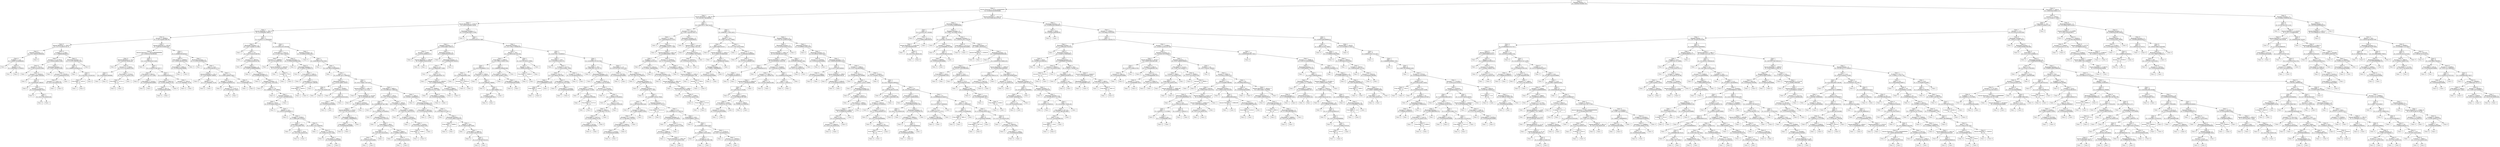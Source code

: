digraph DecisionTree {
	rankdir=TD;
	node [shape=box];
	1417495645680 [label="Class: 0
Payment Format = 3
IG: 0.4629507954985749"];
	1420172920576 [label="Class: 1
Amount Received <= 9133.255000000001
IG: 0.016828792395995884"];
	1417495645680 -> 1420172920576;
	1421179795776 [label="Class: 1
Amount Received <= 2861.94
IG: 0.0515677462840044"];
	1420172920576 -> 1421179795776;
	1420172922400 [label="Class: 1
Amount Received <= 1158.475
IG: 0.09231693899734394"];
	1421179795776 -> 1420172922400;
	1420172922928 [label="Class: 1
Amount Received <= 394.78
IG: 0.14199008457446527"];
	1420172922400 -> 1420172922928;
	1420172922112 [label="Class: 0
Account <= 86068.0
IG: 0.14012950601886764"];
	1420172922928 -> 1420172922112;
	1420172921776 [label="Class: 0
Amount Received <= 106.23
IG: 0.10773126926750176"];
	1420172922112 -> 1420172921776;
	1420172922208 [label="Class: 0
Payment Currency = 3
IG: 0.051746650516998394"];
	1420172921776 -> 1420172922208;
	1420172922064 [label="Class: 0
To Bank <= 11.0
IG: 0.18095733240984363"];
	1420172922208 -> 1420172922064;
	1420172923312 [label="Class: 1
"];
	1420172922064 -> 1420172923312;
	1420172922016 [label="Class: 0
Minute <= 6.0
IG: 0.28639695711595625"];
	1420172922064 -> 1420172922016;
	1420172923696 [label="Class: 1
"];
	1420172922016 -> 1420172923696;
	1420172922784 [label="Class: 0
"];
	1420172922016 -> 1420172922784;
	1420172920288 [label="Class: 0
"];
	1420172922208 -> 1420172920288;
	1420172920432 [label="Class: 0
To Bank <= 17748.0
IG: 0.206898598049453"];
	1420172921776 -> 1420172920432;
	1420172920384 [label="Class: 1
Account.1 <= 127765.0
IG: 0.24343520660212492"];
	1420172920432 -> 1420172920384;
	1420172921728 [label="Class: 0
Account <= 7012.0
IG: 0.13447053550223065"];
	1420172920384 -> 1420172921728;
	1420172922640 [label="Class: 1
"];
	1420172921728 -> 1420172922640;
	1420172923120 [label="Class: 0
Account.1 <= 48164.0
IG: 0.26215496473804495"];
	1420172921728 -> 1420172923120;
	1420172923360 [label="Class: 0
"];
	1420172923120 -> 1420172923360;
	1420172920144 [label="Class: 0
Date = 2
IG: 0.2916919971380597"];
	1420172923120 -> 1420172920144;
	1420172921824 [label="Class: 0
"];
	1420172920144 -> 1420172921824;
	1420172921344 [label="Class: 1
Account <= 8701.0
IG: 0.3219280948873623"];
	1420172920144 -> 1420172921344;
	1420172924656 [label="Class: 0
"];
	1420172921344 -> 1420172924656;
	1420172922496 [label="Class: 1
Date = 5
IG: 0.8112781244591328"];
	1420172921344 -> 1420172922496;
	1420172922544 [label="Class: 0
"];
	1420172922496 -> 1420172922544;
	1420172921296 [label="Class: 1
"];
	1420172922496 -> 1420172921296;
	1420172921440 [label="Class: 1
Receiving Currency = 3
IG: 0.2651749506101608"];
	1420172920384 -> 1420172921440;
	1420172923840 [label="Class: 1
"];
	1420172921440 -> 1420172923840;
	1420172925040 [label="Class: 1
Account.1 <= 192581.0
IG: 0.5216406363433185"];
	1420172921440 -> 1420172925040;
	1420172920000 [label="Class: 0
Account.1 <= 133577.0
IG: 0.8112781244591328"];
	1420172925040 -> 1420172920000;
	1420172925712 [label="Class: 1
"];
	1420172920000 -> 1420172925712;
	1420172923984 [label="Class: 0
"];
	1420172920000 -> 1420172923984;
	1420172924464 [label="Class: 1
"];
	1420172925040 -> 1420172924464;
	1420172922160 [label="Class: 0
Receiving Currency = 0
IG: 0.11223728433612645"];
	1420172920432 -> 1420172922160;
	1420172919280 [label="Class: 0
Date = 8
IG: 0.26899559358928116"];
	1420172922160 -> 1420172919280;
	1420172926480 [label="Class: 1
"];
	1420172919280 -> 1420172926480;
	1420172922352 [label="Class: 0
Date = 2
IG: 0.28103611255342353"];
	1420172919280 -> 1420172922352;
	1420172926336 [label="Class: 0
From Bank <= 2053.0
IG: 1.0"];
	1420172922352 -> 1420172926336;
	1420172925472 [label="Class: 1
"];
	1420172926336 -> 1420172925472;
	1420172925520 [label="Class: 0
"];
	1420172926336 -> 1420172925520;
	1420172926240 [label="Class: 0
"];
	1420172922352 -> 1420172926240;
	1420172922592 [label="Class: 0
"];
	1420172922160 -> 1420172922592;
	1420172919568 [label="Class: 1
Amount Received <= 195.64
IG: 0.09629310269642843"];
	1420172922112 -> 1420172919568;
	1420172922832 [label="Class: 0
Amount Received <= 108.91499999999999
IG: 0.10830547042982841"];
	1420172919568 -> 1420172922832;
	1420172927152 [label="Class: 0
Amount Received <= 70.15
IG: 0.2635287583941467"];
	1420172922832 -> 1420172927152;
	1420172926384 [label="Class: 0
"];
	1420172927152 -> 1420172926384;
	1420172927488 [label="Class: 0
Account <= 172464.0
IG: 0.31127812445913283"];
	1420172927152 -> 1420172927488;
	1420172926288 [label="Class: 0
Date = 2
IG: 0.5435644431995964"];
	1420172927488 -> 1420172926288;
	1420172921872 [label="Class: 1
"];
	1420172926288 -> 1420172921872;
	1420172925616 [label="Class: 0
"];
	1420172926288 -> 1420172925616;
	1420172919424 [label="Class: 1
From Bank <= 23744.0
IG: 0.31127812445913283"];
	1420172927488 -> 1420172919424;
	1420172923552 [label="Class: 0
From Bank <= 12751.5
IG: 1.0"];
	1420172919424 -> 1420172923552;
	1420172925232 [label="Class: 0
"];
	1420172923552 -> 1420172925232;
	1420172928064 [label="Class: 1
"];
	1420172923552 -> 1420172928064;
	1420172923024 [label="Class: 1
"];
	1420172919424 -> 1420172923024;
	1420172921968 [label="Class: 1
Date = 3
IG: 0.23476003455475458"];
	1420172922832 -> 1420172921968;
	1420172927872 [label="Class: 0
"];
	1420172921968 -> 1420172927872;
	1420172925808 [label="Class: 1
Date = 7
IG: 0.12628767487260717"];
	1420172921968 -> 1420172925808;
	1420172928880 [label="Class: 0
From Bank <= 9610.0
IG: 0.4591479170272448"];
	1420172925808 -> 1420172928880;
	1420172928352 [label="Class: 0
"];
	1420172928880 -> 1420172928352;
	1420172924272 [label="Class: 1
From Bank <= 13145.0
IG: 0.9182958340544896"];
	1420172928880 -> 1420172924272;
	1420172927728 [label="Class: 0
"];
	1420172924272 -> 1420172927728;
	1420172924752 [label="Class: 1
"];
	1420172924272 -> 1420172924752;
	1420172926672 [label="Class: 1
Date = 5
IG: 0.21430493042631577"];
	1420172925808 -> 1420172926672;
	1420172929120 [label="Class: 0
From Bank <= 238473.0
IG: 0.4199730940219749"];
	1420172926672 -> 1420172929120;
	1420172927920 [label="Class: 1
To Bank <= 2627.0
IG: 0.9182958340544896"];
	1420172929120 -> 1420172927920;
	1420172921392 [label="Class: 0
"];
	1420172927920 -> 1420172921392;
	1420172926432 [label="Class: 1
"];
	1420172927920 -> 1420172926432;
	1420172924944 [label="Class: 0
"];
	1420172929120 -> 1420172924944;
	1420172924800 [label="Class: 1
Account.1 <= 3925.0
IG: 0.3372900666170139"];
	1420172926672 -> 1420172924800;
	1420172923168 [label="Class: 0
"];
	1420172924800 -> 1420172923168;
	1420172928448 [label="Class: 1
"];
	1420172924800 -> 1420172928448;
	1420172926864 [label="Class: 1
Date = 5
IG: 0.13694876924492627"];
	1420172919568 -> 1420172926864;
	1420172924560 [label="Class: 0
From Bank <= 226848.0
IG: 0.3958156020033584"];
	1420172926864 -> 1420172924560;
	1420172930368 [label="Class: 1
From Bank <= 24941.0
IG: 0.9709505944546686"];
	1420172924560 -> 1420172930368;
	1420172929744 [label="Class: 1
"];
	1420172930368 -> 1420172929744;
	1420172930416 [label="Class: 0
"];
	1420172930368 -> 1420172930416;
	1420172921200 [label="Class: 0
"];
	1420172924560 -> 1420172921200;
	1420172928256 [label="Class: 1
Receiving Currency = 3
IG: 0.12236782593060264"];
	1420172926864 -> 1420172928256;
	1420172928400 [label="Class: 1
"];
	1420172928256 -> 1420172928400;
	1420172923888 [label="Class: 1
Hour <= 14.0
IG: 0.07853536558575713"];
	1420172928256 -> 1420172923888;
	1420172930080 [label="Class: 1
Amount Received <= 201.4
IG: 0.20510990007386892"];
	1420172923888 -> 1420172930080;
	1420172930272 [label="Class: 0
"];
	1420172930080 -> 1420172930272;
	1420172927968 [label="Class: 1
Minute <= 0.0
IG: 0.3372900666170139"];
	1420172930080 -> 1420172927968;
	1420172931088 [label="Class: 0
"];
	1420172927968 -> 1420172931088;
	1420172922448 [label="Class: 1
"];
	1420172927968 -> 1420172922448;
	1420172919952 [label="Class: 1
Hour <= 17.0
IG: 0.24902249956730627"];
	1420172923888 -> 1420172919952;
	1420172928160 [label="Class: 1
Account <= 91385.0
IG: 0.26899559358928116"];
	1420172919952 -> 1420172928160;
	1420172928736 [label="Class: 0
"];
	1420172928160 -> 1420172928736;
	1420172931280 [label="Class: 1
Account.1 <= 12767.0
IG: 0.5032583347756457"];
	1420172928160 -> 1420172931280;
	1420172921248 [label="Class: 0
"];
	1420172931280 -> 1420172921248;
	1420172928928 [label="Class: 1
"];
	1420172931280 -> 1420172928928;
	1420172931328 [label="Class: 0
Minute <= 6.0
IG: 0.7219280948873623"];
	1420172919952 -> 1420172931328;
	1420172930800 [label="Class: 1
"];
	1420172931328 -> 1420172930800;
	1420172924896 [label="Class: 0
"];
	1420172931328 -> 1420172924896;
	1420172921632 [label="Class: 1
Date = 5
IG: 0.018052711138593636"];
	1420172922928 -> 1420172921632;
	1420172926720 [label="Class: 1
Receiving Currency = 11
IG: 0.06771429827527908"];
	1420172921632 -> 1420172926720;
	1420172926816 [label="Class: 1
"];
	1420172926720 -> 1420172926816;
	1420172923600 [label="Class: 1
Hour <= 0.0
IG: 0.05572334252268796"];
	1420172926720 -> 1420172923600;
	1420172930656 [label="Class: 1
"];
	1420172923600 -> 1420172930656;
	1420172926144 [label="Class: 1
Account.1 <= 36076.0
IG: 0.0446195438185798"];
	1420172923600 -> 1420172926144;
	1420172932336 [label="Class: 0
"];
	1420172926144 -> 1420172932336;
	1420172931808 [label="Class: 1
Receiving Currency = 12
IG: 0.049252348890908904"];
	1420172926144 -> 1420172931808;
	1420172930752 [label="Class: 0
"];
	1420172931808 -> 1420172930752;
	1420172926768 [label="Class: 1
Receiving Currency = 1
IG: 0.05469395164670221"];
	1420172931808 -> 1420172926768;
	1420172925376 [label="Class: 0
"];
	1420172926768 -> 1420172925376;
	1420172922880 [label="Class: 1
Payment Currency = 6
IG: 0.06116041729231847"];
	1420172926768 -> 1420172922880;
	1420172931616 [label="Class: 0
"];
	1420172922880 -> 1420172931616;
	1420172933152 [label="Class: 1
Hour <= 2.0
IG: 0.06895277537799926"];
	1420172922880 -> 1420172933152;
	1420172933680 [label="Class: 0
"];
	1420172933152 -> 1420172933680;
	1420172933488 [label="Class: 1
Payment Currency = 0
IG: 0.14711587834139161"];
	1420172933152 -> 1420172933488;
	1420172926096 [label="Class: 1
To Bank <= 1292.0
IG: 0.07912699124585154"];
	1420172933488 -> 1420172926096;
	1420172931664 [label="Class: 0
"];
	1420172926096 -> 1420172931664;
	1420172932384 [label="Class: 1
Minute <= 2.0
IG: 0.09353165849888112"];
	1420172926096 -> 1420172932384;
	1420172931952 [label="Class: 0
"];
	1420172932384 -> 1420172931952;
	1420172933872 [label="Class: 1
To Bank <= 21940.0
IG: 0.1686216675320541"];
	1420172932384 -> 1420172933872;
	1420172929600 [label="Class: 1
From Bank <= 402.5
IG: 0.13792538097003"];
	1420172933872 -> 1420172929600;
	1420172932192 [label="Class: 1
"];
	1420172929600 -> 1420172932192;
	1420172932288 [label="Class: 1
From Bank <= 795.0
IG: 0.8112781244591328"];
	1420172929600 -> 1420172932288;
	1420172920912 [label="Class: 0
"];
	1420172932288 -> 1420172920912;
	1420172935024 [label="Class: 1
"];
	1420172932288 -> 1420172935024;
	1420172934064 [label="Class: 0
Hour <= 6.0
IG: 0.19811742113040343"];
	1420172933872 -> 1420172934064;
	1420172934592 [label="Class: 1
"];
	1420172934064 -> 1420172934592;
	1420172931040 [label="Class: 0
Account <= 144373.0
IG: 0.4591479170272448"];
	1420172934064 -> 1420172931040;
	1420172933584 [label="Class: 0
"];
	1420172931040 -> 1420172933584;
	1420172927200 [label="Class: 1
From Bank <= 23691.0
IG: 0.9182958340544896"];
	1420172931040 -> 1420172927200;
	1420172929552 [label="Class: 1
"];
	1420172927200 -> 1420172929552;
	1420172934352 [label="Class: 0
"];
	1420172927200 -> 1420172934352;
	1420172929168 [label="Class: 1
"];
	1420172933488 -> 1420172929168;
	1420172928544 [label="Class: 1
Date = 3
IG: 0.025436142813595408"];
	1420172921632 -> 1420172928544;
	1420172935072 [label="Class: 1
From Bank <= 23537.0
IG: 0.21937709317449283"];
	1420172928544 -> 1420172935072;
	1420172933776 [label="Class: 1
Account.1 <= 146609.5
IG: 0.13792538097003"];
	1420172935072 -> 1420172933776;
	1420172934544 [label="Class: 1
"];
	1420172933776 -> 1420172934544;
	1420172934400 [label="Class: 1
Amount Received <= 849.955
IG: 0.31127812445913283"];
	1420172933776 -> 1420172934400;
	1420172924704 [label="Class: 1
"];
	1420172934400 -> 1420172924704;
	1420172933056 [label="Class: 0
To Bank <= 720.0
IG: 1.0"];
	1420172934400 -> 1420172933056;
	1420172929984 [label="Class: 1
"];
	1420172933056 -> 1420172929984;
	1420172932528 [label="Class: 0
"];
	1420172933056 -> 1420172932528;
	1420172927104 [label="Class: 0
Payment Currency = 3
IG: 0.22600024438491684"];
	1420172935072 -> 1420172927104;
	1420172934208 [label="Class: 0
"];
	1420172927104 -> 1420172934208;
	1426960630880 [label="Class: 0
Receiving Currency = 1
IG: 0.2364527976600279"];
	1420172927104 -> 1426960630880;
	1420172921056 [label="Class: 0
"];
	1426960630880 -> 1420172921056;
	1426960630160 [label="Class: 1
From Bank <= 25981.0
IG: 0.19920350542916287"];
	1426960630880 -> 1426960630160;
	1426960631264 [label="Class: 0
"];
	1426960630160 -> 1426960631264;
	1426960631696 [label="Class: 1
From Bank <= 31131.0
IG: 0.2916919971380596"];
	1426960630160 -> 1426960631696;
	1426960629872 [label="Class: 0
From Bank <= 28205.5
IG: 1.0"];
	1426960631696 -> 1426960629872;
	1426960629968 [label="Class: 1
"];
	1426960629872 -> 1426960629968;
	1426960629920 [label="Class: 0
"];
	1426960629872 -> 1426960629920;
	1426960631216 [label="Class: 1
"];
	1426960631696 -> 1426960631216;
	1420172927392 [label="Class: 1
Payment Currency = 8
IG: 0.014899532383259917"];
	1420172928544 -> 1420172927392;
	1426960630592 [label="Class: 0
"];
	1420172927392 -> 1426960630592;
	1426960630016 [label="Class: 1
Date = 13
IG: 0.009148202378223003"];
	1420172927392 -> 1426960630016;
	1426960632368 [label="Class: 1
"];
	1426960630016 -> 1426960632368;
	1426960631504 [label="Class: 1
Hour <= 0.0
IG: 0.007465478394889091"];
	1426960630016 -> 1426960631504;
	1426960632560 [label="Class: 1
"];
	1426960631504 -> 1426960632560;
	1426960632416 [label="Class: 1
Hour <= 1.0
IG: 0.019827957278804265"];
	1426960631504 -> 1426960632416;
	1426960631600 [label="Class: 1
Receiving Currency = 3
IG: 0.18254790807563637"];
	1426960632416 -> 1426960631600;
	1426960631408 [label="Class: 0
Date = 7
IG: 0.8112781244591328"];
	1426960631600 -> 1426960631408;
	1426960630400 [label="Class: 1
"];
	1426960631408 -> 1426960630400;
	1426960632608 [label="Class: 0
"];
	1426960631408 -> 1426960632608;
	1426960631120 [label="Class: 1
Account <= 19289.0
IG: 0.2810361125534235"];
	1426960631600 -> 1426960631120;
	1426960632512 [label="Class: 0
"];
	1426960631120 -> 1426960632512;
	1426960633472 [label="Class: 1
Date = 8
IG: 0.19920350542916282"];
	1426960631120 -> 1426960633472;
	1426960631888 [label="Class: 1
From Bank <= 2454.0
IG: 0.9182958340544896"];
	1426960633472 -> 1426960631888;
	1426960633616 [label="Class: 0
"];
	1426960631888 -> 1426960633616;
	1426960630736 [label="Class: 1
"];
	1426960631888 -> 1426960630736;
	1426960630688 [label="Class: 1
"];
	1426960633472 -> 1426960630688;
	1426960630448 [label="Class: 1
Date = 0
IG: 0.012716065716374292"];
	1426960632416 -> 1426960630448;
	1426960633808 [label="Class: 1
Amount Received <= 406.13
IG: 0.1074911713173522"];
	1426960630448 -> 1426960633808;
	1426960630256 [label="Class: 0
"];
	1426960633808 -> 1426960630256;
	1426960634432 [label="Class: 1
Amount Received <= 413.82
IG: 0.12925940149274007"];
	1426960633808 -> 1426960634432;
	1426960632992 [label="Class: 0
"];
	1426960634432 -> 1426960632992;
	1426960630352 [label="Class: 1
To Bank <= 29794.0
IG: 0.18613819904679046"];
	1426960634432 -> 1426960630352;
	1426960634096 [label="Class: 1
Amount Received <= 478.81
IG: 0.19715972342414934"];
	1426960630352 -> 1426960634096;
	1426960630976 [label="Class: 0
"];
	1426960634096 -> 1426960630976;
	1426960633904 [label="Class: 1
Receiving Currency = 0
IG: 0.46691718668869925"];
	1426960634096 -> 1426960633904;
	1426960632320 [label="Class: 0
From Bank <= 13432.0
IG: 0.9182958340544896"];
	1426960633904 -> 1426960632320;
	1426960634672 [label="Class: 0
"];
	1426960632320 -> 1426960634672;
	1426960632896 [label="Class: 1
"];
	1426960632320 -> 1426960632896;
	1426960631456 [label="Class: 1
"];
	1426960633904 -> 1426960631456;
	1426960634192 [label="Class: 1
"];
	1426960630352 -> 1426960634192;
	1426960630304 [label="Class: 1
From Bank <= 16661.5
IG: 0.012960705773985504"];
	1426960630448 -> 1426960630304;
	1426960632080 [label="Class: 1
From Bank <= 1791.0
IG: 0.027737581420264057"];
	1426960630304 -> 1426960632080;
	1426960634720 [label="Class: 1
Date = 6
IG: 0.09288850873457388"];
	1426960632080 -> 1426960634720;
	1426960634480 [label="Class: 1
"];
	1426960634720 -> 1426960634480;
	1426960634000 [label="Class: 1
Hour <= 4.0
IG: 0.13943857679540916"];
	1426960634720 -> 1426960634000;
	1426960630784 [label="Class: 0
"];
	1426960634000 -> 1426960630784;
	1426960633712 [label="Class: 1
Payment Currency = 3
IG: 0.1436065675620538"];
	1426960634000 -> 1426960633712;
	1426960635152 [label="Class: 1
"];
	1426960633712 -> 1426960635152;
	1426960633280 [label="Class: 1
From Bank <= 166.0
IG: 0.17112863674755552"];
	1426960633712 -> 1426960633280;
	1426960631360 [label="Class: 1
From Bank <= 1.0
IG: 0.19715972342414922"];
	1426960633280 -> 1426960631360;
	1426960635920 [label="Class: 1
Hour <= 13.0
IG: 0.9182958340544896"];
	1426960631360 -> 1426960635920;
	1426960634384 [label="Class: 1
"];
	1426960635920 -> 1426960634384;
	1426960636832 [label="Class: 0
"];
	1426960635920 -> 1426960636832;
	1426960636640 [label="Class: 1
"];
	1426960631360 -> 1426960636640;
	1426960636448 [label="Class: 0
Account <= 3484.0
IG: 0.14269027946047552"];
	1426960633280 -> 1426960636448;
	1426960634144 [label="Class: 1
"];
	1426960636448 -> 1426960634144;
	1426960637024 [label="Class: 0
Account.1 <= 1727.0
IG: 0.19920350542916287"];
	1426960636448 -> 1426960637024;
	1426960633376 [label="Class: 1
"];
	1426960637024 -> 1426960633376;
	1426960637264 [label="Class: 0
"];
	1426960637024 -> 1426960637264;
	1426960633232 [label="Class: 1
From Bank <= 1853.0
IG: 0.10659741546349871"];
	1426960632080 -> 1426960633232;
	1426960635872 [label="Class: 0
"];
	1426960633232 -> 1426960635872;
	1426960632128 [label="Class: 1
From Bank <= 10099.0
IG: 0.06218257963191054"];
	1426960633232 -> 1426960632128;
	1426960633568 [label="Class: 1
"];
	1426960632128 -> 1426960633568;
	1426960636544 [label="Class: 1
To Bank <= 16163.0
IG: 0.14078143361499595"];
	1426960632128 -> 1426960636544;
	1426960636928 [label="Class: 1
"];
	1426960636544 -> 1426960636928;
	1426960631792 [label="Class: 1
From Bank <= 13326.0
IG: 0.31127812445913283"];
	1426960636544 -> 1426960631792;
	1420172919520 [label="Class: 0
From Bank <= 11580.5
IG: 1.0"];
	1426960631792 -> 1420172919520;
	1421179796016 [label="Class: 1
"];
	1420172919520 -> 1421179796016;
	1421179793376 [label="Class: 0
"];
	1420172919520 -> 1421179793376;
	1420172919808 [label="Class: 1
"];
	1426960631792 -> 1420172919808;
	1426960635248 [label="Class: 1
Account.1 <= 2841.0
IG: 0.05545714089690612"];
	1426960630304 -> 1426960635248;
	1421179788336 [label="Class: 0
"];
	1426960635248 -> 1421179788336;
	1421179793328 [label="Class: 1
Receiving Currency = 14
IG: 0.02409161078856542"];
	1426960635248 -> 1421179793328;
	1421179794768 [label="Class: 1
From Bank <= 48211.0
IG: 0.9182958340544896"];
	1421179793328 -> 1421179794768;
	1421179792752 [label="Class: 0
"];
	1421179794768 -> 1421179792752;
	1421179795104 [label="Class: 1
"];
	1421179794768 -> 1421179795104;
	1421179790496 [label="Class: 1
Hour <= 13.5
IG: 0.04558697614198712"];
	1421179793328 -> 1421179790496;
	1421179792608 [label="Class: 1
"];
	1421179790496 -> 1421179792608;
	1421179796352 [label="Class: 1
Receiving Currency = 11
IG: 0.05427886313560282"];
	1421179790496 -> 1421179796352;
	1421179794288 [label="Class: 0
From Bank <= 20486.0
IG: 1.0"];
	1421179796352 -> 1421179794288;
	1421179789104 [label="Class: 0
"];
	1421179794288 -> 1421179789104;
	1421179795344 [label="Class: 1
"];
	1421179794288 -> 1421179795344;
	1421179795632 [label="Class: 1
Minute <= 36.0
IG: 0.07843322598724561"];
	1421179796352 -> 1421179795632;
	1421179792800 [label="Class: 1
"];
	1421179795632 -> 1421179792800;
	1421179790352 [label="Class: 1
From Bank <= 16847.0
IG: 0.2283751837837329"];
	1421179795632 -> 1421179790352;
	1421179793712 [label="Class: 0
"];
	1421179790352 -> 1421179793712;
	1421179785840 [label="Class: 1
Date = 9
IG: 0.2373974097831018"];
	1421179790352 -> 1421179785840;
	1421179797216 [label="Class: 0
"];
	1421179785840 -> 1421179797216;
	1421179791600 [label="Class: 1
"];
	1421179785840 -> 1421179791600;
	1420172919664 [label="Class: 1
Receiving Currency = 7
IG: 0.019334414083737095"];
	1420172922400 -> 1420172919664;
	1421179793184 [label="Class: 0
"];
	1420172919664 -> 1421179793184;
	1421179795296 [label="Class: 1
Date = 5
IG: 0.010355243919157486"];
	1420172919664 -> 1421179795296;
	1421179793280 [label="Class: 1
Payment Currency = 0
IG: 0.09561006572495312"];
	1421179795296 -> 1421179793280;
	1421179797072 [label="Class: 1
Account <= 6289.0
IG: 0.16229218908241475"];
	1421179793280 -> 1421179797072;
	1421179796928 [label="Class: 0
"];
	1421179797072 -> 1421179796928;
	1421179793616 [label="Class: 1
Amount Received <= 1208.68
IG: 0.24988229283318544"];
	1421179797072 -> 1421179793616;
	1421179786608 [label="Class: 0
"];
	1421179793616 -> 1421179786608;
	1421179796064 [label="Class: 1
"];
	1421179793616 -> 1421179796064;
	1421179793808 [label="Class: 1
Receiving Currency = 0
IG: 0.19920350542916287"];
	1421179793280 -> 1421179793808;
	1421179790784 [label="Class: 0
"];
	1421179793808 -> 1421179790784;
	1421179794816 [label="Class: 1
Receiving Currency = 3
IG: 0.16958442967043919"];
	1421179793808 -> 1421179794816;
	1421179790832 [label="Class: 1
Hour <= 1.0
IG: 0.10798680264773308"];
	1421179794816 -> 1421179790832;
	1421179790688 [label="Class: 1
"];
	1421179790832 -> 1421179790688;
	1421179791648 [label="Class: 1
Hour <= 4.0
IG: 0.1546249654505778"];
	1421179790832 -> 1421179791648;
	1421179794336 [label="Class: 1
"];
	1421179791648 -> 1421179794336;
	1421179789344 [label="Class: 0
Amount Received <= 1589.86
IG: 0.1649924406802521"];
	1421179791648 -> 1421179789344;
	1421179787472 [label="Class: 1
Account.1 <= 90994.0
IG: 0.4591479170272448"];
	1421179789344 -> 1421179787472;
	1421179788384 [label="Class: 1
"];
	1421179787472 -> 1421179788384;
	1421179782480 [label="Class: 0
From Bank <= 25382.0
IG: 0.9182958340544896"];
	1421179787472 -> 1421179782480;
	1421179794192 [label="Class: 0
"];
	1421179782480 -> 1421179794192;
	1421179781376 [label="Class: 1
"];
	1421179782480 -> 1421179781376;
	1421179794240 [label="Class: 0
To Bank <= 8888.0
IG: 0.7219280948873623"];
	1421179789344 -> 1421179794240;
	1421179789536 [label="Class: 1
"];
	1421179794240 -> 1421179789536;
	1421179793424 [label="Class: 0
"];
	1421179794240 -> 1421179793424;
	1421179790880 [label="Class: 1
"];
	1421179794816 -> 1421179790880;
	1421179795200 [label="Class: 1
Receiving Currency = 3
IG: 0.017136227295680595"];
	1421179795296 -> 1421179795200;
	1421179793520 [label="Class: 1
Minute <= 28.0
IG: 0.012485353427042184"];
	1421179795200 -> 1421179793520;
	1421179784160 [label="Class: 1
From Bank <= 15803.5
IG: 0.017099157956327826"];
	1421179793520 -> 1421179784160;
	1421179785264 [label="Class: 1
Date = 7
IG: 0.03132838966217222"];
	1421179784160 -> 1421179785264;
	1421179785456 [label="Class: 1
Hour <= 14.0
IG: 0.31976006206417584"];
	1421179785264 -> 1421179785456;
	1421179791936 [label="Class: 1
"];
	1421179785456 -> 1421179791936;
	1421179789248 [label="Class: 0
Account.1 <= 90355.0
IG: 1.0"];
	1421179785456 -> 1421179789248;
	1421179793904 [label="Class: 0
"];
	1421179789248 -> 1421179793904;
	1421179788864 [label="Class: 1
"];
	1421179789248 -> 1421179788864;
	1421179793952 [label="Class: 1
From Bank <= 3306.0
IG: 0.0614772716289278"];
	1421179785264 -> 1421179793952;
	1421179790064 [label="Class: 1
"];
	1421179793952 -> 1421179790064;
	1421179796640 [label="Class: 1
Date = 6
IG: 0.20510990007386892"];
	1421179793952 -> 1421179796640;
	1421179790304 [label="Class: 0
"];
	1421179796640 -> 1421179790304;
	1421179784256 [label="Class: 1
Date = 4
IG: 0.11168753696471317"];
	1421179796640 -> 1421179784256;
	1421179785072 [label="Class: 1
To Bank <= 23.0
IG: 0.7219280948873623"];
	1421179784256 -> 1421179785072;
	1421179784304 [label="Class: 0
"];
	1421179785072 -> 1421179784304;
	1421179789440 [label="Class: 1
"];
	1421179785072 -> 1421179789440;
	1421179788528 [label="Class: 1
"];
	1421179784256 -> 1421179788528;
	1421179794384 [label="Class: 1
Date = 1
IG: 0.06864925966493388"];
	1421179784160 -> 1421179794384;
	1421179782192 [label="Class: 1
From Bank <= 26379.5
IG: 0.19087450462110933"];
	1421179794384 -> 1421179782192;
	1421179794528 [label="Class: 1
"];
	1421179782192 -> 1421179794528;
	1421179787232 [label="Class: 1
From Bank <= 30697.0
IG: 0.9182958340544896"];
	1421179782192 -> 1421179787232;
	1421179782864 [label="Class: 0
"];
	1421179787232 -> 1421179782864;
	1421179788288 [label="Class: 1
"];
	1421179787232 -> 1421179788288;
	1421179788816 [label="Class: 1
"];
	1421179794384 -> 1421179788816;
	1421179795440 [label="Class: 1
Date = 3
IG: 0.03710129555759962"];
	1421179793520 -> 1421179795440;
	1421179781520 [label="Class: 1
Minute <= 30.0
IG: 0.2689955935892812"];
	1421179795440 -> 1421179781520;
	1421179787712 [label="Class: 0
From Bank <= 18460.0
IG: 1.0"];
	1421179781520 -> 1421179787712;
	1421179789488 [label="Class: 0
"];
	1421179787712 -> 1421179789488;
	1421179786176 [label="Class: 1
"];
	1421179787712 -> 1421179786176;
	1421179789776 [label="Class: 1
"];
	1421179781520 -> 1421179789776;
	1421179790976 [label="Class: 1
"];
	1421179795440 -> 1421179790976;
	1421179794432 [label="Class: 1
Date = 4
IG: 0.01873937735089859"];
	1421179795200 -> 1421179794432;
	1421179792992 [label="Class: 1
From Bank <= 19.0
IG: 0.1416195253341379"];
	1421179794432 -> 1421179792992;
	1421179794048 [label="Class: 0
"];
	1421179792992 -> 1421179794048;
	1421179794576 [label="Class: 1
To Bank <= 21277.5
IG: 0.11443532098173959"];
	1421179792992 -> 1421179794576;
	1421179787616 [label="Class: 1
To Bank <= 2411.0
IG: 0.19570962879973097"];
	1421179794576 -> 1421179787616;
	1421179792944 [label="Class: 1
Receiving Currency = 10
IG: 0.3166890883150208"];
	1421179787616 -> 1421179792944;
	1421179790928 [label="Class: 0
From Bank <= 118.0
IG: 1.0"];
	1421179792944 -> 1421179790928;
	1421179790112 [label="Class: 1
"];
	1421179790928 -> 1421179790112;
	1421179791984 [label="Class: 0
"];
	1421179790928 -> 1421179791984;
	1421179781760 [label="Class: 1
"];
	1421179792944 -> 1421179781760;
	1421179789632 [label="Class: 0
From Bank <= 16230.0
IG: 0.4591479170272448"];
	1421179787616 -> 1421179789632;
	1421179783056 [label="Class: 0
"];
	1421179789632 -> 1421179783056;
	1421179781616 [label="Class: 1
From Bank <= 21550.0
IG: 0.9182958340544896"];
	1421179789632 -> 1421179781616;
	1421179787184 [label="Class: 1
"];
	1421179781616 -> 1421179787184;
	1421179785024 [label="Class: 0
"];
	1421179781616 -> 1421179785024;
	1421179794960 [label="Class: 1
To Bank <= 21381.0
IG: 0.41381685030363374"];
	1421179794576 -> 1421179794960;
	1421179791408 [label="Class: 0
"];
	1421179794960 -> 1421179791408;
	1421179789392 [label="Class: 1
"];
	1421179794960 -> 1421179789392;
	1421179789056 [label="Class: 1
Date = 3
IG: 0.018506547937837958"];
	1421179794432 -> 1421179789056;
	1421179788576 [label="Class: 1
From Bank <= 26.0
IG: 0.06413607252218778"];
	1421179789056 -> 1421179788576;
	1421179786992 [label="Class: 0
"];
	1421179788576 -> 1421179786992;
	1421179796592 [label="Class: 1
Receiving Currency = 12
IG: 0.07119390399783043"];
	1421179788576 -> 1421179796592;
	1421179789824 [label="Class: 0
"];
	1421179796592 -> 1421179789824;
	1421179786032 [label="Class: 1
Account <= 160287.0
IG: 0.09041378376156495"];
	1421179796592 -> 1421179786032;
	1421179797024 [label="Class: 1
From Bank <= 21416.5
IG: 0.06550784501721568"];
	1421179786032 -> 1421179797024;
	1421179782144 [label="Class: 1
"];
	1421179797024 -> 1421179782144;
	1421179790448 [label="Class: 1
Hour <= 14.0
IG: 0.2935644431995964"];
	1421179797024 -> 1421179790448;
	1421179781952 [label="Class: 1
"];
	1421179790448 -> 1421179781952;
	1421179796400 [label="Class: 0
From Bank <= 21575.0
IG: 1.0"];
	1421179790448 -> 1421179796400;
	1421179783440 [label="Class: 1
"];
	1421179796400 -> 1421179783440;
	1421179785792 [label="Class: 0
"];
	1421179796400 -> 1421179785792;
	1421179785120 [label="Class: 1
Account.1 <= 53159.0
IG: 0.11271663672563392"];
	1421179786032 -> 1421179785120;
	1421179784016 [label="Class: 0
"];
	1421179785120 -> 1421179784016;
	1421179781424 [label="Class: 1
Hour <= 6.0
IG: 0.13943857679540916"];
	1421179785120 -> 1421179781424;
	1421179782288 [label="Class: 0
"];
	1421179781424 -> 1421179782288;
	1421179788432 [label="Class: 1
Hour <= 15.0
IG: 0.1436065675620538"];
	1421179781424 -> 1421179788432;
	1421179784880 [label="Class: 1
To Bank <= 29802.0
IG: 0.3788788371352292"];
	1421179788432 -> 1421179784880;
	1421179782336 [label="Class: 0
From Bank <= 25075.0
IG: 0.4199730940219749"];
	1421179784880 -> 1421179782336;
	1421179790640 [label="Class: 1
From Bank <= 6276.0
IG: 0.9182958340544896"];
	1421179782336 -> 1421179790640;
	1421179784544 [label="Class: 0
"];
	1421179790640 -> 1421179784544;
	1421179787040 [label="Class: 1
"];
	1421179790640 -> 1421179787040;
	1421179781328 [label="Class: 0
"];
	1421179782336 -> 1421179781328;
	1421179786752 [label="Class: 1
"];
	1421179784880 -> 1421179786752;
	1421179788144 [label="Class: 1
"];
	1421179788432 -> 1421179788144;
	1421179785648 [label="Class: 1
From Bank <= 1.0
IG: 0.021307629170521536"];
	1421179789056 -> 1421179785648;
	1421179785216 [label="Class: 0
Account.1 <= 140738.0
IG: 0.9182958340544896"];
	1421179785648 -> 1421179785216;
	1421179782432 [label="Class: 0
"];
	1421179785216 -> 1421179782432;
	1421179789728 [label="Class: 1
"];
	1421179785216 -> 1421179789728;
	1421179792368 [label="Class: 1
Receiving Currency = 8
IG: 0.017284755127680018"];
	1421179785648 -> 1421179792368;
	1421179786848 [label="Class: 0
"];
	1421179792368 -> 1421179786848;
	1421179785504 [label="Class: 1
Receiving Currency = 5
IG: 0.01776895305321241"];
	1421179792368 -> 1421179785504;
	1421179787808 [label="Class: 0
"];
	1421179785504 -> 1421179787808;
	1421179793232 [label="Class: 1
Payment Currency = 3
IG: 0.0182887197717993"];
	1421179785504 -> 1421179793232;
	1421179783680 [label="Class: 0
"];
	1421179793232 -> 1421179783680;
	1421179795920 [label="Class: 1
Date = 0
IG: 0.018690732916179564"];
	1421179793232 -> 1421179795920;
	1421179783296 [label="Class: 1
Hour <= 0.0
IG: 0.12667685429631448"];
	1421179795920 -> 1421179783296;
	1421179784064 [label="Class: 0
"];
	1421179783296 -> 1421179784064;
	1417495646880 [label="Class: 1
Account <= 239651.5
IG: 0.19087450462110933"];
	1421179783296 -> 1417495646880;
	1417495656480 [label="Class: 1
Account.1 <= 174546.0
IG: 0.3788788371352292"];
	1417495646880 -> 1417495656480;
	1417495652160 [label="Class: 0
From Bank <= 12803.0
IG: 0.4199730940219749"];
	1417495656480 -> 1417495652160;
	1417495652928 [label="Class: 1
From Bank <= 11318.0
IG: 0.9182958340544896"];
	1417495652160 -> 1417495652928;
	1417495653648 [label="Class: 0
"];
	1417495652928 -> 1417495653648;
	1417495648752 [label="Class: 1
"];
	1417495652928 -> 1417495648752;
	1417495648896 [label="Class: 0
"];
	1417495652160 -> 1417495648896;
	1417495643376 [label="Class: 1
"];
	1417495656480 -> 1417495643376;
	1417495644672 [label="Class: 1
"];
	1417495646880 -> 1417495644672;
	1421179793136 [label="Class: 1
Payment Currency = 2
IG: 0.013064807971267522"];
	1421179795920 -> 1421179793136;
	1417495643184 [label="Class: 0
From Bank <= 231212.0
IG: 1.0"];
	1421179793136 -> 1417495643184;
	1417495658016 [label="Class: 1
"];
	1417495643184 -> 1417495658016;
	1417495647504 [label="Class: 0
"];
	1417495643184 -> 1417495647504;
	1417495652640 [label="Class: 1
Hour <= 12.0
IG: 0.008880974212268744"];
	1421179793136 -> 1417495652640;
	1417495643520 [label="Class: 1
Receiving Currency = 0
IG: 0.03341650756740824"];
	1417495652640 -> 1417495643520;
	1417495644000 [label="Class: 1
"];
	1417495643520 -> 1417495644000;
	1417495651056 [label="Class: 1
Account <= 117270.5
IG: 0.06550784501721568"];
	1417495643520 -> 1417495651056;
	1417495651584 [label="Class: 1
Account <= 60047.0
IG: 0.13792538097003"];
	1417495651056 -> 1417495651584;
	1417495650000 [label="Class: 1
"];
	1417495651584 -> 1417495650000;
	1417495652544 [label="Class: 1
Amount Received <= 2004.165
IG: 0.31127812445913283"];
	1417495651584 -> 1417495652544;
	1417495648368 [label="Class: 1
"];
	1417495652544 -> 1417495648368;
	1417495655952 [label="Class: 0
"];
	1417495652544 -> 1417495655952;
	1417495648704 [label="Class: 1
"];
	1417495651056 -> 1417495648704;
	1417495658352 [label="Class: 1
From Bank <= 10.0
IG: 0.042916486957300215"];
	1417495652640 -> 1417495658352;
	1417495651680 [label="Class: 0
"];
	1417495658352 -> 1417495651680;
	1417495653504 [label="Class: 1
Date = 7
IG: 0.029040511200575825"];
	1417495658352 -> 1417495653504;
	1415762942400 [label="Class: 1
Hour <= 13.0
IG: 0.03838971020210824"];
	1417495653504 -> 1415762942400;
	1417496098992 [label="Class: 1
"];
	1415762942400 -> 1417496098992;
	1417496100624 [label="Class: 1
To Bank <= 7.0
IG: 0.035299439233847596"];
	1415762942400 -> 1417496100624;
	1417495648512 [label="Class: 1
"];
	1417496100624 -> 1417495648512;
	1417495647840 [label="Class: 1
"];
	1417496100624 -> 1417495647840;
	1415762943888 [label="Class: 1
Account.1 <= 137625.0
IG: 0.02772453405003314"];
	1417495653504 -> 1415762943888;
	1417495643232 [label="Class: 1
"];
	1415762943888 -> 1417495643232;
	1417495645728 [label="Class: 1
Account.1 <= 139393.0
IG: 0.1252020128742675"];
	1415762943888 -> 1417495645728;
	1417495644480 [label="Class: 0
"];
	1417495645728 -> 1417495644480;
	1417495655616 [label="Class: 1
"];
	1417495645728 -> 1417495655616;
	1420172919040 [label="Class: 1
Date = 3
IG: 0.0067907077940754235"];
	1421179795776 -> 1420172919040;
	1417495653552 [label="Class: 1
Account.1 <= 160175.5
IG: 0.04571381928749174"];
	1420172919040 -> 1417495653552;
	1417495647024 [label="Class: 1
Account.1 <= 494.0
IG: 0.04630958352572523"];
	1417495653552 -> 1417495647024;
	1417495657200 [label="Class: 0
"];
	1417495647024 -> 1417495657200;
	1417495649808 [label="Class: 1
Receiving Currency = 12
IG: 0.04990115527177408"];
	1417495647024 -> 1417495649808;
	1417495647360 [label="Class: 0
"];
	1417495649808 -> 1417495647360;
	1417495644192 [label="Class: 1
Amount Received <= 4327.29
IG: 0.018685439087799627"];
	1417495649808 -> 1417495644192;
	1417495653360 [label="Class: 1
To Bank <= 12.0
IG: 0.089486145535293"];
	1417495644192 -> 1417495653360;
	1417495656912 [label="Class: 0
"];
	1417495653360 -> 1417495656912;
	1417495651200 [label="Class: 1
Account.1 <= 12012.0
IG: 0.10430778600809099"];
	1417495653360 -> 1417495651200;
	1417495644864 [label="Class: 0
"];
	1417495651200 -> 1417495644864;
	1416546347920 [label="Class: 1
Receiving Currency = 11
IG: 0.12414133222412949"];
	1417495651200 -> 1416546347920;
	1416546343312 [label="Class: 0
"];
	1416546347920 -> 1416546343312;
	1416546351952 [label="Class: 1
Amount Received <= 3642.93
IG: 0.194266986672329"];
	1416546347920 -> 1416546351952;
	1416546349456 [label="Class: 1
"];
	1416546351952 -> 1416546349456;
	1416546344176 [label="Class: 1
Amount Received <= 4085.2
IG: 0.5577277787393194"];
	1416546351952 -> 1416546344176;
	1416546349648 [label="Class: 1
"];
	1416546344176 -> 1416546349648;
	1416546343888 [label="Class: 0
From Bank <= 13389.5
IG: 0.31127812445913283"];
	1416546344176 -> 1416546343888;
	1416546348592 [label="Class: 0
"];
	1416546343888 -> 1416546348592;
	1416546348880 [label="Class: 0
From Bank <= 15723.0
IG: 1.0"];
	1416546343888 -> 1416546348880;
	1416546345520 [label="Class: 1
"];
	1416546348880 -> 1416546345520;
	1416546348208 [label="Class: 0
"];
	1416546348880 -> 1416546348208;
	1417495644576 [label="Class: 1
Account.1 <= 82563.0
IG: 0.17201044561533096"];
	1417495644192 -> 1417495644576;
	1417495649040 [label="Class: 1
"];
	1417495644576 -> 1417495649040;
	1417495642848 [label="Class: 1
From Bank <= 1467.0
IG: 0.19350684337293445"];
	1417495644576 -> 1417495642848;
	1417495653024 [label="Class: 0
"];
	1417495642848 -> 1417495653024;
	1417495650816 [label="Class: 1
Amount Received <= 5508.41
IG: 0.31976006206417584"];
	1417495642848 -> 1417495650816;
	1417495645872 [label="Class: 1
"];
	1417495650816 -> 1417495645872;
	1417495537232 [label="Class: 0
Account <= 77269.0
IG: 1.0"];
	1417495650816 -> 1417495537232;
	1417495542848 [label="Class: 1
"];
	1417495537232 -> 1417495542848;
	1417495529552 [label="Class: 0
"];
	1417495537232 -> 1417495529552;
	1417495643712 [label="Class: 1
Receiving Currency = 6
IG: 0.0925224580584626"];
	1417495653552 -> 1417495643712;
	1417495529744 [label="Class: 0
"];
	1417495643712 -> 1417495529744;
	1417495537088 [label="Class: 1
Amount Paid <= 2553.48
IG: 0.111036517451156"];
	1417495643712 -> 1417495537088;
	1417495535792 [label="Class: 0
"];
	1417495537088 -> 1417495535792;
	1417495541312 [label="Class: 1
Receiving Currency = 3
IG: 0.0360851783758363"];
	1417495537088 -> 1417495541312;
	1417495542704 [label="Class: 1
Account.1 <= 165332.0
IG: 0.35335933502142136"];
	1417495541312 -> 1417495542704;
	1417495532384 [label="Class: 0
"];
	1417495542704 -> 1417495532384;
	1417495533920 [label="Class: 1
"];
	1417495542704 -> 1417495533920;
	1417495532096 [label="Class: 1
"];
	1417495541312 -> 1417495532096;
	1417495647408 [label="Class: 1
Date = 0
IG: 0.008599717500114012"];
	1420172919040 -> 1417495647408;
	1417495539152 [label="Class: 1
Minute <= 26.0
IG: 0.06071341361118643"];
	1417495647408 -> 1417495539152;
	1417495534496 [label="Class: 1
Hour <= 0.0
IG: 0.18905266854301617"];
	1417495539152 -> 1417495534496;
	1417495541552 [label="Class: 0
"];
	1417495534496 -> 1417495541552;
	1417495540352 [label="Class: 1
Amount Received <= 4593.12
IG: 0.23645279766002802"];
	1417495534496 -> 1417495540352;
	1417495538480 [label="Class: 1
"];
	1417495540352 -> 1417495538480;
	1417495533632 [label="Class: 1
Minute <= 9.0
IG: 0.5382689280764644"];
	1417495540352 -> 1417495533632;
	1417495541600 [label="Class: 0
Payment Currency = 0
IG: 0.46691718668869925"];
	1417495533632 -> 1417495541600;
	1417495536464 [label="Class: 1
Account <= 5230.0
IG: 0.9182958340544896"];
	1417495541600 -> 1417495536464;
	1417495539104 [label="Class: 0
"];
	1417495536464 -> 1417495539104;
	1417495534400 [label="Class: 1
"];
	1417495536464 -> 1417495534400;
	1417495542464 [label="Class: 0
"];
	1417495541600 -> 1417495542464;
	1417495541408 [label="Class: 1
"];
	1417495533632 -> 1417495541408;
	1417495529888 [label="Class: 1
Hour <= 11.0
IG: 0.07173873542033948"];
	1417495539152 -> 1417495529888;
	1417495537520 [label="Class: 1
"];
	1417495529888 -> 1417495537520;
	1417495536560 [label="Class: 1
Account <= 27790.0
IG: 0.22002600168808806"];
	1417495529888 -> 1417495536560;
	1417495531520 [label="Class: 0
"];
	1417495536560 -> 1417495531520;
	1417495536656 [label="Class: 1
Account <= 44294.0
IG: 0.37123232664087563"];
	1417495536560 -> 1417495536656;
	1417495539920 [label="Class: 0
"];
	1417495536656 -> 1417495539920;
	1417495535168 [label="Class: 1
"];
	1417495536656 -> 1417495535168;
	1417495542560 [label="Class: 1
Payment Currency = 0
IG: 0.007267243665292966"];
	1417495647408 -> 1417495542560;
	1417495536704 [label="Class: 1
Receiving Currency = 0
IG: 0.013078318381516518"];
	1417495542560 -> 1417495536704;
	1417495536848 [label="Class: 1
Amount Received <= 4832.76
IG: 0.013462965262079823"];
	1417495536704 -> 1417495536848;
	1417495542896 [label="Class: 1
Amount Received <= 3804.23
IG: 0.023420920272814783"];
	1417495536848 -> 1417495542896;
	1417495534736 [label="Class: 1
Date = 4
IG: 0.0337008400452078"];
	1417495542896 -> 1417495534736;
	1417495541264 [label="Class: 1
From Bank <= 2053.0
IG: 0.4689955935892812"];
	1417495534736 -> 1417495541264;
	1417495538528 [label="Class: 0
"];
	1417495541264 -> 1417495538528;
	1417495744128 [label="Class: 1
"];
	1417495541264 -> 1417495744128;
	1417495538384 [label="Class: 1
"];
	1417495534736 -> 1417495538384;
	1417495540160 [label="Class: 1
Account.1 <= 151836.0
IG: 0.03933951310993444"];
	1417495542896 -> 1417495540160;
	1417495744464 [label="Class: 1
Account.1 <= 58877.5
IG: 0.06557257740938738"];
	1417495540160 -> 1417495744464;
	1417495541936 [label="Class: 1
Amount Received <= 4280.39
IG: 0.27726200430036096"];
	1417495744464 -> 1417495541936;
	1417495540208 [label="Class: 1
Date = 9
IG: 0.091233215176169"];
	1417495541936 -> 1417495540208;
	1417495538720 [label="Class: 0
"];
	1417495540208 -> 1417495538720;
	1415763993328 [label="Class: 1
From Bank <= 14456.5
IG: 0.19570962879973097"];
	1417495540208 -> 1415763993328;
	1415764000336 [label="Class: 0
From Bank <= 8208.5
IG: 0.4591479170272448"];
	1415763993328 -> 1415764000336;
	1415763986896 [label="Class: 1
Account <= 15315.0
IG: 0.9182958340544896"];
	1415764000336 -> 1415763986896;
	1415763986752 [label="Class: 1
"];
	1415763986896 -> 1415763986752;
	1415763992896 [label="Class: 0
"];
	1415763986896 -> 1415763992896;
	1415763995488 [label="Class: 0
"];
	1415764000336 -> 1415763995488;
	1415763986944 [label="Class: 1
Account <= 6664.0
IG: 0.6500224216483541"];
	1415763993328 -> 1415763986944;
	1415763992176 [label="Class: 0
"];
	1415763986944 -> 1415763992176;
	1415763992224 [label="Class: 1
"];
	1415763986944 -> 1415763992224;
	1417495540016 [label="Class: 1
"];
	1417495541936 -> 1417495540016;
	1417495541216 [label="Class: 1
Hour <= 7.0
IG: 0.24229218908241482"];
	1417495744464 -> 1417495541216;
	1415763990976 [label="Class: 0
"];
	1417495541216 -> 1415763990976;
	1415763997552 [label="Class: 1
"];
	1417495541216 -> 1415763997552;
	1417495755552 [label="Class: 1
Date = 5
IG: 0.05860635354029482"];
	1417495540160 -> 1417495755552;
	1415763987952 [label="Class: 1
Hour <= 4.0
IG: 0.5916727785823275"];
	1417495755552 -> 1415763987952;
	1415763992848 [label="Class: 0
"];
	1415763987952 -> 1415763992848;
	1415763995392 [label="Class: 1
"];
	1415763987952 -> 1415763995392;
	1415763987472 [label="Class: 1
"];
	1417495755552 -> 1415763987472;
	1417495538672 [label="Class: 1
From Bank <= 1.0
IG: 0.029189129844611444"];
	1417495536848 -> 1417495538672;
	1415763993040 [label="Class: 1
Account <= 14495.0
IG: 0.8112781244591328"];
	1417495538672 -> 1415763993040;
	1415763986032 [label="Class: 0
"];
	1415763993040 -> 1415763986032;
	1415763994816 [label="Class: 1
"];
	1415763993040 -> 1415763994816;
	1415763990640 [label="Class: 1
"];
	1417495538672 -> 1415763990640;
	1417495540688 [label="Class: 0
"];
	1417495536704 -> 1417495540688;
	1417495542128 [label="Class: 1
Receiving Currency = 0
IG: 0.01699901556425959"];
	1417495542560 -> 1417495542128;
	1415763993952 [label="Class: 0
"];
	1417495542128 -> 1415763993952;
	1415763999040 [label="Class: 1
Receiving Currency = 8
IG: 0.011605327585979541"];
	1417495542128 -> 1415763999040;
	1420193351712 [label="Class: 0
Account <= 124246.0
IG: 0.9182958340544896"];
	1415763999040 -> 1420193351712;
	1415763998752 [label="Class: 0
"];
	1420193351712 -> 1415763998752;
	1415763986368 [label="Class: 1
"];
	1420193351712 -> 1415763986368;
	1415763992992 [label="Class: 1
Receiving Currency = 12
IG: 0.006242062648523228"];
	1415763999040 -> 1415763992992;
	1415763984544 [label="Class: 1
Date = 8
IG: 0.1521276931509583"];
	1415763992992 -> 1415763984544;
	1415763995200 [label="Class: 0
Account.1 <= 171866.0
IG: 0.9709505944546686"];
	1415763984544 -> 1415763995200;
	1415763997456 [label="Class: 0
"];
	1415763995200 -> 1415763997456;
	1415763999664 [label="Class: 1
"];
	1415763995200 -> 1415763999664;
	1415763991120 [label="Class: 1
Amount Received <= 3090.0
IG: 0.1544640698794539"];
	1415763984544 -> 1415763991120;
	1415763994672 [label="Class: 0
"];
	1415763991120 -> 1415763994672;
	1415763989584 [label="Class: 1
Amount Paid <= 3198.63
IG: 0.23519338181924143"];
	1415763991120 -> 1415763989584;
	1415763987712 [label="Class: 0
"];
	1415763989584 -> 1415763987712;
	1415763988912 [label="Class: 1
"];
	1415763989584 -> 1415763988912;
	1415763986080 [label="Class: 1
To Bank <= 17863.0
IG: 0.01473441883048815"];
	1415763992992 -> 1415763986080;
	1415763993856 [label="Class: 1
Account <= 98542.0
IG: 0.023995885562594688"];
	1415763986080 -> 1415763993856;
	1415763987520 [label="Class: 1
"];
	1415763993856 -> 1415763987520;
	1415763992368 [label="Class: 1
Minute <= 26.0
IG: 0.05021716142716989"];
	1415763993856 -> 1415763992368;
	1415763993760 [label="Class: 1
"];
	1415763992368 -> 1415763993760;
	1415763986848 [label="Class: 1
Receiving Currency = 5
IG: 0.06768331592987897"];
	1415763992368 -> 1415763986848;
	1415763985792 [label="Class: 0
"];
	1415763986848 -> 1415763985792;
	1415763991984 [label="Class: 1
To Bank <= 1547.0
IG: 0.0856917165820229"];
	1415763986848 -> 1415763991984;
	1415763996640 [label="Class: 1
"];
	1415763991984 -> 1415763996640;
	1424879316864 [label="Class: 1
From Bank <= 12963.0
IG: 0.17125390172643062"];
	1415763991984 -> 1424879316864;
	1424879311200 [label="Class: 1
Amount Received <= 4443.56
IG: 0.3599841823548944"];
	1424879316864 -> 1424879311200;
	1424879308752 [label="Class: 0
Hour <= 8.0
IG: 0.5216406363433185"];
	1424879311200 -> 1424879308752;
	1424879316576 [label="Class: 1
Account.1 <= 66442.0
IG: 0.8112781244591328"];
	1424879308752 -> 1424879316576;
	1424879312160 [label="Class: 0
"];
	1424879316576 -> 1424879312160;
	1424879319504 [label="Class: 1
"];
	1424879316576 -> 1424879319504;
	1424879318496 [label="Class: 0
"];
	1424879308752 -> 1424879318496;
	1424879316144 [label="Class: 1
"];
	1424879311200 -> 1424879316144;
	1424879317776 [label="Class: 1
"];
	1424879316864 -> 1424879317776;
	1415763991552 [label="Class: 1
To Bank <= 18180.0
IG: 0.01720246317831653"];
	1415763986080 -> 1415763991552;
	1424879317920 [label="Class: 0
"];
	1415763991552 -> 1424879317920;
	1424879313024 [label="Class: 1
Date = 7
IG: 0.017706444414995914"];
	1415763991552 -> 1424879313024;
	1424879316288 [label="Class: 1
Hour <= 0.0
IG: 0.16970016821052336"];
	1424879313024 -> 1424879316288;
	1424879319936 [label="Class: 0
"];
	1424879316288 -> 1424879319936;
	1424879310624 [label="Class: 1
Account <= 116736.0
IG: 0.16011249429901198"];
	1424879316288 -> 1424879310624;
	1424879311632 [label="Class: 1
To Bank <= 19353.0
IG: 0.13943857679540916"];
	1424879310624 -> 1424879311632;
	1424879310576 [label="Class: 0
"];
	1424879311632 -> 1424879310576;
	1424879316432 [label="Class: 1
To Bank <= 21745.0
IG: 0.17932914038591197"];
	1424879311632 -> 1424879316432;
	1424879312256 [label="Class: 0
"];
	1424879316432 -> 1424879312256;
	1424879314032 [label="Class: 1
Minute <= 1.0
IG: 0.24715018363696684"];
	1424879316432 -> 1424879314032;
	1424879317152 [label="Class: 0
"];
	1424879314032 -> 1424879317152;
	1424879318064 [label="Class: 1
Minute <= 2.0
IG: 0.2576788051033316"];
	1424879314032 -> 1424879318064;
	1424879313600 [label="Class: 0
From Bank <= 11852.0
IG: 1.0"];
	1424879318064 -> 1424879313600;
	1424879309808 [label="Class: 0
"];
	1424879313600 -> 1424879309808;
	1424879320944 [label="Class: 1
"];
	1424879313600 -> 1424879320944;
	1424879316336 [label="Class: 1
"];
	1424879318064 -> 1424879316336;
	1424879308368 [label="Class: 1
"];
	1424879310624 -> 1424879308368;
	1424879312640 [label="Class: 1
Hour <= 11.0
IG: 0.012376943942152052"];
	1424879313024 -> 1424879312640;
	1424879307312 [label="Class: 1
From Bank <= 21745.0
IG: 0.03447138068596042"];
	1424879312640 -> 1424879307312;
	1424879316912 [label="Class: 1
"];
	1424879307312 -> 1424879316912;
	1424879315616 [label="Class: 1
Receiving Currency = 1
IG: 0.025046931653637305"];
	1424879307312 -> 1424879315616;
	1424879317104 [label="Class: 1
Date = 9
IG: 0.8112781244591328"];
	1424879315616 -> 1424879317104;
	1424879308512 [label="Class: 0
"];
	1424879317104 -> 1424879308512;
	1424879318880 [label="Class: 1
"];
	1424879317104 -> 1424879318880;
	1424879313408 [label="Class: 1
Receiving Currency = 3
IG: 0.05241545809580794"];
	1424879315616 -> 1424879313408;
	1424879320368 [label="Class: 1
Account.1 <= 36801.0
IG: 0.1863969571159561"];
	1424879313408 -> 1424879320368;
	1424879318544 [label="Class: 0
"];
	1424879320368 -> 1424879318544;
	1424879320272 [label="Class: 1
Date = 2
IG: 0.1524781698580544"];
	1424879320368 -> 1424879320272;
	1424879312400 [label="Class: 1
From Bank <= 28768.0
IG: 0.9182958340544896"];
	1424879320272 -> 1424879312400;
	1424879320320 [label="Class: 1
"];
	1424879312400 -> 1424879320320;
	1424879320512 [label="Class: 0
"];
	1424879312400 -> 1424879320512;
	1424879314800 [label="Class: 1
"];
	1424879320272 -> 1424879314800;
	1424879310240 [label="Class: 1
"];
	1424879313408 -> 1424879310240;
	1424879315520 [label="Class: 1
Hour <= 17.0
IG: 0.029999665425460675"];
	1424879312640 -> 1424879315520;
	1424879315856 [label="Class: 1
Date = 5
IG: 0.10754140713693638"];
	1424879315520 -> 1424879315856;
	1424879306976 [label="Class: 1
Hour <= 12.0
IG: 0.45810589515712374"];
	1424879315856 -> 1424879306976;
	1424879316240 [label="Class: 0
To Bank <= 38478.0
IG: 0.9182958340544896"];
	1424879306976 -> 1424879316240;
	1424879313936 [label="Class: 0
"];
	1424879316240 -> 1424879313936;
	1424879318160 [label="Class: 1
"];
	1424879316240 -> 1424879318160;
	1424879312352 [label="Class: 1
"];
	1424879306976 -> 1424879312352;
	1424879311920 [label="Class: 1
"];
	1424879315856 -> 1424879311920;
	1424879316192 [label="Class: 1
Hour <= 19.0
IG: 0.09522157299436307"];
	1424879315520 -> 1424879316192;
	1424879308848 [label="Class: 1
Date = 4
IG: 0.18095733240984385"];
	1424879316192 -> 1424879308848;
	1424879313312 [label="Class: 0
From Bank <= 3881.0
IG: 1.0"];
	1424879308848 -> 1424879313312;
	1424879311392 [label="Class: 0
"];
	1424879313312 -> 1424879311392;
	1424879320992 [label="Class: 1
"];
	1424879313312 -> 1424879320992;
	1424879316000 [label="Class: 1
"];
	1424879308848 -> 1424879316000;
	1424879308176 [label="Class: 1
Hour <= 21.5
IG: 0.12425601093475913"];
	1424879316192 -> 1424879308176;
	1424879316720 [label="Class: 1
Date = 8
IG: 0.2935644431995964"];
	1424879308176 -> 1424879316720;
	1424879316048 [label="Class: 0
From Bank <= 39775.0
IG: 1.0"];
	1424879316720 -> 1424879316048;
	1424879306880 [label="Class: 1
"];
	1424879316048 -> 1424879306880;
	1424879319312 [label="Class: 0
"];
	1424879316048 -> 1424879319312;
	1424879319360 [label="Class: 1
"];
	1424879316720 -> 1424879319360;
	1424879312304 [label="Class: 0
Date = 8
IG: 0.31127812445913283"];
	1424879308176 -> 1424879312304;
	1424879318352 [label="Class: 1
"];
	1424879312304 -> 1424879318352;
	1424879319600 [label="Class: 0
Account <= 240978.5
IG: 0.4591479170272448"];
	1424879312304 -> 1424879319600;
	1424879314752 [label="Class: 0
"];
	1424879319600 -> 1424879314752;
	1424879319216 [label="Class: 1
From Bank <= 7195.0
IG: 0.9182958340544896"];
	1424879319600 -> 1424879319216;
	1424879320752 [label="Class: 0
"];
	1424879319216 -> 1424879320752;
	1424879320224 [label="Class: 1
"];
	1424879319216 -> 1424879320224;
	1420172920816 [label="Class: 1
Amount Received <= 19537.87
IG: 0.021224815825197918"];
	1420172920576 -> 1420172920816;
	1424879313360 [label="Class: 1
Receiving Currency = 1
IG: 0.015834214688096898"];
	1420172920816 -> 1424879313360;
	1424879315568 [label="Class: 1
Date = 5
IG: 0.31345975017182404"];
	1424879313360 -> 1424879315568;
	1424879308608 [label="Class: 0
"];
	1424879315568 -> 1424879308608;
	1424879317584 [label="Class: 1
Account.1 <= 191757.5
IG: 0.21899525866266328"];
	1424879315568 -> 1424879317584;
	1424879318928 [label="Class: 1
Amount Received <= 11230.585
IG: 0.5487949406953987"];
	1424879317584 -> 1424879318928;
	1424879320656 [label="Class: 1
"];
	1424879318928 -> 1424879320656;
	1424879317344 [label="Class: 0
Date = 12
IG: 0.8112781244591328"];
	1424879318928 -> 1424879317344;
	1424879317488 [label="Class: 1
"];
	1424879317344 -> 1424879317488;
	1424879311104 [label="Class: 0
"];
	1424879317344 -> 1424879311104;
	1424879313696 [label="Class: 1
"];
	1424879317584 -> 1424879313696;
	1424879318256 [label="Class: 1
Payment Currency = 6
IG: 0.009779152068710245"];
	1424879313360 -> 1424879318256;
	1424879317968 [label="Class: 1
Date = 6
IG: 0.2810361125534235"];
	1424879318256 -> 1424879317968;
	1424879318400 [label="Class: 0
"];
	1424879317968 -> 1424879318400;
	1424879314656 [label="Class: 1
Account <= 10858.0
IG: 0.21229006661701388"];
	1424879317968 -> 1424879314656;
	1424879312688 [label="Class: 0
"];
	1424879314656 -> 1424879312688;
	1424879316960 [label="Class: 1
Date = 2
IG: 0.16970016821052344"];
	1424879314656 -> 1424879316960;
	1424879311248 [label="Class: 1
Account <= 84096.0
IG: 0.9182958340544896"];
	1424879316960 -> 1424879311248;
	1424879317248 [label="Class: 0
"];
	1424879311248 -> 1424879317248;
	1424879320416 [label="Class: 1
"];
	1424879311248 -> 1424879320416;
	1424879314608 [label="Class: 1
"];
	1424879316960 -> 1424879314608;
	1424879306832 [label="Class: 1
Receiving Currency = 7
IG: 0.009535130227387667"];
	1424879318256 -> 1424879306832;
	1424879310336 [label="Class: 0
From Bank <= 213737.0
IG: 0.9182958340544896"];
	1424879306832 -> 1424879310336;
	1424879315328 [label="Class: 0
"];
	1424879310336 -> 1424879315328;
	1424879319456 [label="Class: 1
"];
	1424879310336 -> 1424879319456;
	1424879319648 [label="Class: 1
Receiving Currency = 4
IG: 0.008717087922871"];
	1424879306832 -> 1424879319648;
	1424879311680 [label="Class: 0
Amount Received <= 13206.93
IG: 1.0"];
	1424879319648 -> 1424879311680;
	1424879320560 [label="Class: 0
"];
	1424879311680 -> 1424879320560;
	1424879310384 [label="Class: 1
"];
	1424879311680 -> 1424879310384;
	1424879319408 [label="Class: 1
Receiving Currency = 8
IG: 0.006595865836492881"];
	1424879319648 -> 1424879319408;
	1424879311440 [label="Class: 0
"];
	1424879319408 -> 1424879311440;
	1424879308128 [label="Class: 1
Date = 0
IG: 0.005952501258855103"];
	1424879319408 -> 1424879308128;
	1424879319744 [label="Class: 1
Receiving Currency = 3
IG: 0.015577550106829041"];
	1424879308128 -> 1424879319744;
	1424879320464 [label="Class: 1
From Bank <= 1502.0
IG: 0.7219280948873623"];
	1424879319744 -> 1424879320464;
	1424879319888 [label="Class: 0
"];
	1424879320464 -> 1424879319888;
	1424879320800 [label="Class: 1
"];
	1424879320464 -> 1424879320800;
	1424879318736 [label="Class: 1
Minute <= 34.0
IG: 0.08439716446420731"];
	1424879319744 -> 1424879318736;
	1424879314560 [label="Class: 1
"];
	1424879318736 -> 1424879314560;
	1419375077760 [label="Class: 1
Minute <= 47.0
IG: 0.19555334819207626"];
	1424879318736 -> 1419375077760;
	1424879318784 [label="Class: 1
"];
	1419375077760 -> 1424879318784;
	1419375074016 [label="Class: 1
Minute <= 48.0
IG: 0.31668908831502096"];
	1419375077760 -> 1419375074016;
	1419375074064 [label="Class: 0
"];
	1419375074016 -> 1419375074064;
	1419375071040 [label="Class: 1
From Bank <= 12735.0
IG: 0.3219280948873623"];
	1419375074016 -> 1419375071040;
	1419375069648 [label="Class: 1
"];
	1419375071040 -> 1419375069648;
	1419375069744 [label="Class: 0
From Bank <= 21940.0
IG: 1.0"];
	1419375071040 -> 1419375069744;
	1419375071376 [label="Class: 0
"];
	1419375069744 -> 1419375071376;
	1419375070656 [label="Class: 1
"];
	1419375069744 -> 1419375070656;
	1424879319120 [label="Class: 1
Amount Received <= 13904.67
IG: 0.003945286419828428"];
	1424879308128 -> 1424879319120;
	1419375075312 [label="Class: 1
Date = 1
IG: 0.006921987593013176"];
	1424879319120 -> 1419375075312;
	1419375077808 [label="Class: 1
Account.1 <= 10973.0
IG: 0.14144054254182067"];
	1419375075312 -> 1419375077808;
	1419375068304 [label="Class: 0
"];
	1419375077808 -> 1419375068304;
	1419375071664 [label="Class: 1
"];
	1419375077808 -> 1419375071664;
	1419375077136 [label="Class: 1
"];
	1419375075312 -> 1419375077136;
	1419375067536 [label="Class: 1
From Bank <= 1.0
IG: 0.006376610008854644"];
	1424879319120 -> 1419375067536;
	1419375080832 [label="Class: 1
Account <= 31332.0
IG: 0.8112781244591328"];
	1419375067536 -> 1419375080832;
	1419375078624 [label="Class: 0
"];
	1419375080832 -> 1419375078624;
	1419375079968 [label="Class: 1
"];
	1419375080832 -> 1419375079968;
	1419375069072 [label="Class: 1
Receiving Currency = 0
IG: 0.0059116409781261176"];
	1419375067536 -> 1419375069072;
	1419375075840 [label="Class: 1
Date = 4
IG: 0.013045307540036941"];
	1419375069072 -> 1419375075840;
	1419375079008 [label="Class: 1
From Bank <= 9352.5
IG: 0.0395716000046136"];
	1419375075840 -> 1419375079008;
	1419375075744 [label="Class: 1
Hour <= 5.0
IG: 0.39124356362925566"];
	1419375079008 -> 1419375075744;
	1419375081888 [label="Class: 0
"];
	1419375075744 -> 1419375081888;
	1419375074928 [label="Class: 1
"];
	1419375075744 -> 1419375074928;
	1419375069696 [label="Class: 1
"];
	1419375079008 -> 1419375069696;
	1419375068208 [label="Class: 1
"];
	1419375075840 -> 1419375068208;
	1419375083280 [label="Class: 1
Payment Currency = 0
IG: 0.08521200732404162"];
	1419375069072 -> 1419375083280;
	1419375080880 [label="Class: 0
"];
	1419375083280 -> 1419375080880;
	1419375080544 [label="Class: 1
Receiving Currency = 11
IG: 0.015831387577227865"];
	1419375083280 -> 1419375080544;
	1419375073200 [label="Class: 1
Date = 6
IG: 0.6500224216483541"];
	1419375080544 -> 1419375073200;
	1419375068112 [label="Class: 0
"];
	1419375073200 -> 1419375068112;
	1419375076608 [label="Class: 1
"];
	1419375073200 -> 1419375076608;
	1419375077184 [label="Class: 1
Date = 1
IG: 0.01542881719381185"];
	1419375080544 -> 1419375077184;
	1419375081024 [label="Class: 1
From Bank <= 19772.0
IG: 0.04297386768136857"];
	1419375077184 -> 1419375081024;
	1419375074112 [label="Class: 1
Hour <= 6.0
IG: 0.24715018363696709"];
	1419375081024 -> 1419375074112;
	1419375069984 [label="Class: 0
From Bank <= 119.0
IG: 1.0"];
	1419375074112 -> 1419375069984;
	1419375076992 [label="Class: 1
"];
	1419375069984 -> 1419375076992;
	1419375069360 [label="Class: 0
"];
	1419375069984 -> 1419375069360;
	1419375078912 [label="Class: 1
"];
	1419375074112 -> 1419375078912;
	1419375078000 [label="Class: 1
"];
	1419375081024 -> 1419375078000;
	1419375081456 [label="Class: 1
"];
	1419375077184 -> 1419375081456;
	1424879310912 [label="Class: 1
Receiving Currency = 14
IG: 0.029826264144609815"];
	1420172920816 -> 1424879310912;
	1419375072816 [label="Class: 1
Account <= 659.0
IG: 0.04599532480368182"];
	1424879310912 -> 1419375072816;
	1419375071280 [label="Class: 0
"];
	1419375072816 -> 1419375071280;
	1419375082704 [label="Class: 1
"];
	1419375072816 -> 1419375082704;
	1419375079200 [label="Class: 1
Account <= 129441.5
IG: 0.04194647291625997"];
	1424879310912 -> 1419375079200;
	1419375082080 [label="Class: 1
Date = 5
IG: 0.02683417240181274"];
	1419375079200 -> 1419375082080;
	1419375080064 [label="Class: 1
Receiving Currency = 4
IG: 0.11290553427410355"];
	1419375082080 -> 1419375080064;
	1419375076560 [label="Class: 1
"];
	1419375080064 -> 1419375076560;
	1419375072672 [label="Class: 0
Receiving Currency = 3
IG: 0.05847227682049827"];
	1419375080064 -> 1419375072672;
	1419375070272 [label="Class: 0
To Bank <= 410.0
IG: 0.6500224216483541"];
	1419375072672 -> 1419375070272;
	1419375070464 [label="Class: 1
"];
	1419375070272 -> 1419375070464;
	1419375075504 [label="Class: 0
"];
	1419375070272 -> 1419375075504;
	1419375077472 [label="Class: 1
Receiving Currency = 0
IG: 0.09049866761958936"];
	1419375072672 -> 1419375077472;
	1419375071424 [label="Class: 0
Account <= 68381.0
IG: 0.31127812445913283"];
	1419375077472 -> 1419375071424;
	1419375067584 [label="Class: 0
Account.1 <= 154233.5
IG: 1.0"];
	1419375071424 -> 1419375067584;
	1419375078480 [label="Class: 0
"];
	1419375067584 -> 1419375078480;
	1419375073488 [label="Class: 1
"];
	1419375067584 -> 1419375073488;
	1419375075408 [label="Class: 0
"];
	1419375071424 -> 1419375075408;
	1419375077712 [label="Class: 1
Minute <= 30.0
IG: 0.10003277920807352"];
	1419375077472 -> 1419375077712;
	1419375076032 [label="Class: 1
From Bank <= 6.0
IG: 0.26899559358928116"];
	1419375077712 -> 1419375076032;
	1419375078096 [label="Class: 0
"];
	1419375076032 -> 1419375078096;
	1419375077568 [label="Class: 1
To Bank <= 8.0
IG: 0.5032583347756457"];
	1419375076032 -> 1419375077568;
	1419375067920 [label="Class: 0
"];
	1419375077568 -> 1419375067920;
	1419375071808 [label="Class: 1
"];
	1419375077568 -> 1419375071808;
	1419375076272 [label="Class: 0
Amount Received <= 216448.67
IG: 0.22943684069673975"];
	1419375077712 -> 1419375076272;
	1419375076224 [label="Class: 0
Receiving Currency = 12
IG: 0.7219280948873623"];
	1419375076272 -> 1419375076224;
	1419375079440 [label="Class: 1
"];
	1419375076224 -> 1419375079440;
	1419375079920 [label="Class: 0
"];
	1419375076224 -> 1419375079920;
	1419375075456 [label="Class: 1
From Bank <= 5863.0
IG: 0.31127812445913283"];
	1419375076272 -> 1419375075456;
	1419375071520 [label="Class: 1
"];
	1419375075456 -> 1419375071520;
	1419375074736 [label="Class: 0
From Bank <= 10057.0
IG: 1.0"];
	1419375075456 -> 1419375074736;
	1419375076176 [label="Class: 1
"];
	1419375074736 -> 1419375076176;
	1419375072336 [label="Class: 0
"];
	1419375074736 -> 1419375072336;
	1419375071616 [label="Class: 1
Account.1 <= 122086.0
IG: 0.033872132422207546"];
	1419375082080 -> 1419375071616;
	1419375068640 [label="Class: 1
Payment Currency = 0
IG: 0.02538759787969913"];
	1419375071616 -> 1419375068640;
	1419375083184 [label="Class: 1
Amount Received <= 46745.2
IG: 0.3858755623401384"];
	1419375068640 -> 1419375083184;
	1419375079488 [label="Class: 1
Date = 1
IG: 0.33125121848110783"];
	1419375083184 -> 1419375079488;
	1419375070896 [label="Class: 0
Account <= 19851.0
IG: 0.9182958340544896"];
	1419375079488 -> 1419375070896;
	1419375082464 [label="Class: 1
"];
	1419375070896 -> 1419375082464;
	1419375067968 [label="Class: 0
"];
	1419375070896 -> 1419375067968;
	1419375071760 [label="Class: 1
"];
	1419375079488 -> 1419375071760;
	1419375069120 [label="Class: 0
To Bank <= 12381.0
IG: 0.2730304885661236"];
	1419375083184 -> 1419375069120;
	1419375082800 [label="Class: 0
"];
	1419375069120 -> 1419375082800;
	1419375069216 [label="Class: 0
Account <= 58753.0
IG: 0.22943684069673975"];
	1419375069120 -> 1419375069216;
	1419375076368 [label="Class: 0
Account <= 1121.0
IG: 0.7219280948873623"];
	1419375069216 -> 1419375076368;
	1419375077856 [label="Class: 1
"];
	1419375076368 -> 1419375077856;
	1419375079104 [label="Class: 0
"];
	1419375076368 -> 1419375079104;
	1419375082752 [label="Class: 1
Account <= 64047.0
IG: 0.8112781244591328"];
	1419375069216 -> 1419375082752;
	1419375070560 [label="Class: 0
"];
	1419375082752 -> 1419375070560;
	1419375077088 [label="Class: 1
"];
	1419375082752 -> 1419375077088;
	1419375071856 [label="Class: 1
Payment Currency = 3
IG: 0.03275460451698853"];
	1419375068640 -> 1419375071856;
	1419375069408 [label="Class: 0
From Bank <= 21115.5
IG: 0.18872187554086717"];
	1419375071856 -> 1419375069408;
	1419375067296 [label="Class: 1
To Bank <= 9688.5
IG: 0.31127812445913283"];
	1419375069408 -> 1419375067296;
	1419375081984 [label="Class: 0
From Bank <= 12.0
IG: 0.31127812445913283"];
	1419375067296 -> 1419375081984;
	1419375077616 [label="Class: 1
"];
	1419375081984 -> 1419375077616;
	1419375074880 [label="Class: 0
Amount Received <= 36885.66
IG: 0.9182958340544896"];
	1419375081984 -> 1419375074880;
	1419375069504 [label="Class: 1
"];
	1419375074880 -> 1419375069504;
	1419375068496 [label="Class: 0
"];
	1419375074880 -> 1419375068496;
	1419375069552 [label="Class: 1
"];
	1419375067296 -> 1419375069552;
	1419375078144 [label="Class: 0
Account <= 39406.0
IG: 0.31127812445913283"];
	1419375069408 -> 1419375078144;
	1419375073104 [label="Class: 0
"];
	1419375078144 -> 1419375073104;
	1419375081792 [label="Class: 0
Account.1 <= 68082.5
IG: 1.0"];
	1419375078144 -> 1419375081792;
	1419375075216 [label="Class: 1
"];
	1419375081792 -> 1419375075216;
	1419375076320 [label="Class: 0
"];
	1419375081792 -> 1419375076320;
	1419375079872 [label="Class: 1
To Bank <= 3.0
IG: 0.03721845417365943"];
	1419375071856 -> 1419375079872;
	1419375067824 [label="Class: 0
"];
	1419375079872 -> 1419375067824;
	1419375072864 [label="Class: 1
Account <= 66007.0
IG: 0.02356521359053132"];
	1419375079872 -> 1419375072864;
	1419375078240 [label="Class: 1
Minute <= 27.0
IG: 0.05741958847686346"];
	1419375072864 -> 1419375078240;
	1419375070848 [label="Class: 1
From Bank <= 9679.0
IG: 0.09423789701647978"];
	1419375078240 -> 1419375070848;
	1419375077424 [label="Class: 0
Receiving Currency = 12
IG: 0.2231494039344779"];
	1419375070848 -> 1419375077424;
	1419375068544 [label="Class: 1
"];
	1419375077424 -> 1419375068544;
	1419375081072 [label="Class: 0
Hour <= 10.0
IG: 0.15183550136234159"];
	1419375077424 -> 1419375081072;
	1419375072384 [label="Class: 1
Date = 1
IG: 0.46956521111470695"];
	1419375081072 -> 1419375072384;
	1419375068880 [label="Class: 0
"];
	1419375072384 -> 1419375068880;
	1419375073824 [label="Class: 1
To Bank <= 4.0
IG: 0.7219280948873623"];
	1419375072384 -> 1419375073824;
	1419375076464 [label="Class: 0
"];
	1419375073824 -> 1419375076464;
	1419375070608 [label="Class: 1
"];
	1419375073824 -> 1419375070608;
	1419375078576 [label="Class: 0
Date = 9
IG: 0.5916727785823275"];
	1419375081072 -> 1419375078576;
	1419375075120 [label="Class: 1
"];
	1419375078576 -> 1419375075120;
	1419375083472 [label="Class: 0
"];
	1419375078576 -> 1419375083472;
	1419375074592 [label="Class: 1
Amount Received <= 97317.47
IG: 0.21899525866266328"];
	1419375070848 -> 1419375074592;
	1419375083136 [label="Class: 1
Amount Received <= 50363.075
IG: 0.5487949406953987"];
	1419375074592 -> 1419375083136;
	1418980790560 [label="Class: 0
Account.1 <= 5038.0
IG: 0.8112781244591328"];
	1419375083136 -> 1418980790560;
	1418980794352 [label="Class: 1
"];
	1418980790560 -> 1418980794352;
	1418980787008 [label="Class: 0
"];
	1418980790560 -> 1418980787008;
	1418980787488 [label="Class: 1
"];
	1419375083136 -> 1418980787488;
	1419375067728 [label="Class: 1
"];
	1419375074592 -> 1419375067728;
	1419375078048 [label="Class: 1
Receiving Currency = 1
IG: 0.09921255875532303"];
	1419375078240 -> 1419375078048;
	1418980788256 [label="Class: 0
"];
	1419375078048 -> 1418980788256;
	1418980802176 [label="Class: 1
Date = 8
IG: 0.1306042069506933"];
	1419375078048 -> 1418980802176;
	1418980790224 [label="Class: 0
Amount Received <= 32868.695
IG: 1.0"];
	1418980802176 -> 1418980790224;
	1418980794976 [label="Class: 1
"];
	1418980790224 -> 1418980794976;
	1418980800688 [label="Class: 0
"];
	1418980790224 -> 1418980800688;
	1418980787248 [label="Class: 1
Receiving Currency = 13
IG: 0.15446406987945394"];
	1418980802176 -> 1418980787248;
	1418980801648 [label="Class: 0
From Bank <= 25534.0
IG: 1.0"];
	1418980787248 -> 1418980801648;
	1418980787392 [label="Class: 0
"];
	1418980801648 -> 1418980787392;
	1418980787584 [label="Class: 1
"];
	1418980801648 -> 1418980787584;
	1418980786816 [label="Class: 1
"];
	1418980787248 -> 1418980786816;
	1419375067872 [label="Class: 1
Hour <= 0.0
IG: 0.06508493366202511"];
	1419375072864 -> 1419375067872;
	1418980787344 [label="Class: 0
To Bank <= 20.0
IG: 0.9182958340544896"];
	1419375067872 -> 1418980787344;
	1418980794736 [label="Class: 1
"];
	1418980787344 -> 1418980794736;
	1418980798240 [label="Class: 0
"];
	1418980787344 -> 1418980798240;
	1418980789264 [label="Class: 1
Amount Received <= 266245.77
IG: 0.08515490173418844"];
	1419375067872 -> 1418980789264;
	1418980791136 [label="Class: 1
Receiving Currency = 7
IG: 0.18851238035549028"];
	1418980789264 -> 1418980791136;
	1418980787536 [label="Class: 0
"];
	1418980791136 -> 1418980787536;
	1418980800784 [label="Class: 1
Receiving Currency = 8
IG: 0.1330284123381847"];
	1418980791136 -> 1418980800784;
	1418980790416 [label="Class: 0
To Bank <= 14802.0
IG: 1.0"];
	1418980800784 -> 1418980790416;
	1426960636496 [label="Class: 1
"];
	1418980790416 -> 1426960636496;
	1426960635584 [label="Class: 0
"];
	1418980790416 -> 1426960635584;
	1426960637648 [label="Class: 1
Receiving Currency = 4
IG: 0.11248768916895355"];
	1418980800784 -> 1426960637648;
	1426960635440 [label="Class: 1
From Bank <= 16649.0
IG: 0.8112781244591328"];
	1426960637648 -> 1426960635440;
	1426960630544 [label="Class: 0
"];
	1426960635440 -> 1426960630544;
	1426960638464 [label="Class: 1
"];
	1426960635440 -> 1426960638464;
	1426960634816 [label="Class: 1
"];
	1426960637648 -> 1426960634816;
	1418980801264 [label="Class: 1
"];
	1418980789264 -> 1418980801264;
	1419375080928 [label="Class: 1
Minute <= 0.0
IG: 0.036263488299273616"];
	1419375071616 -> 1419375080928;
	1426960634624 [label="Class: 0
"];
	1419375080928 -> 1426960634624;
	1426960637456 [label="Class: 1
Account.1 <= 194861.0
IG: 0.03279702845964694"];
	1419375080928 -> 1426960637456;
	1426960637936 [label="Class: 1
Receiving Currency = 5
IG: 0.03653864811791563"];
	1426960637456 -> 1426960637936;
	1426960636352 [label="Class: 1
"];
	1426960637936 -> 1426960636352;
	1426960635200 [label="Class: 1
Date = 3
IG: 0.04237499038266501"];
	1426960637936 -> 1426960635200;
	1426960638272 [label="Class: 1
Receiving Currency = 6
IG: 0.23656171177248608"];
	1426960635200 -> 1426960638272;
	1426960631984 [label="Class: 1
"];
	1426960638272 -> 1426960631984;
	1426960637600 [label="Class: 0
From Bank <= 23402.0
IG: 0.22943684069673975"];
	1426960638272 -> 1426960637600;
	1426960634864 [label="Class: 0
Receiving Currency = 7
IG: 0.7219280948873623"];
	1426960637600 -> 1426960634864;
	1426960631168 [label="Class: 1
"];
	1426960634864 -> 1426960631168;
	1426960632224 [label="Class: 0
"];
	1426960634864 -> 1426960632224;
	1426960638560 [label="Class: 1
Receiving Currency = 7
IG: 0.8112781244591328"];
	1426960637600 -> 1426960638560;
	1426960635776 [label="Class: 0
"];
	1426960638560 -> 1426960635776;
	1426960634768 [label="Class: 1
"];
	1426960638560 -> 1426960634768;
	1426960634048 [label="Class: 1
Amount Received <= 251568.13
IG: 0.14608576395713657"];
	1426960635200 -> 1426960634048;
	1426960632464 [label="Class: 1
To Bank <= 13053.5
IG: 0.0837763111781088"];
	1426960634048 -> 1426960632464;
	1426960637120 [label="Class: 1
Date = 7
IG: 0.26661264341447555"];
	1426960632464 -> 1426960637120;
	1426960634960 [label="Class: 0
"];
	1426960637120 -> 1426960634960;
	1426960632704 [label="Class: 1
Receiving Currency = 10
IG: 0.13943857679540916"];
	1426960637120 -> 1426960632704;
	1426960631072 [label="Class: 0
"];
	1426960632704 -> 1426960631072;
	1426960637696 [label="Class: 1
Date = 9
IG: 0.17932914038591197"];
	1426960632704 -> 1426960637696;
	1426960632272 [label="Class: 0
"];
	1426960637696 -> 1426960632272;
	1426960638128 [label="Class: 1
Date = 2
IG: 0.24715018363696684"];
	1426960637696 -> 1426960638128;
	1426960637888 [label="Class: 0
"];
	1426960638128 -> 1426960637888;
	1426960633760 [label="Class: 1
Date = 0
IG: 0.2576788051033316"];
	1426960638128 -> 1426960633760;
	1426960634336 [label="Class: 0
From Bank <= 1411.0
IG: 1.0"];
	1426960633760 -> 1426960634336;
	1426960631840 [label="Class: 1
"];
	1426960634336 -> 1426960631840;
	1426960637312 [label="Class: 0
"];
	1426960634336 -> 1426960637312;
	1426960638896 [label="Class: 1
"];
	1426960633760 -> 1426960638896;
	1426960631936 [label="Class: 1
Date = 0
IG: 0.20510990007386892"];
	1426960632464 -> 1426960631936;
	1426960637840 [label="Class: 0
"];
	1426960631936 -> 1426960637840;
	1426960639136 [label="Class: 1
Receiving Currency = 8
IG: 0.21229006661701388"];
	1426960631936 -> 1426960639136;
	1426960638656 [label="Class: 0
From Bank <= 15.0
IG: 1.0"];
	1426960639136 -> 1426960638656;
	1426960631024 [label="Class: 1
"];
	1426960638656 -> 1426960631024;
	1426960633184 [label="Class: 0
"];
	1426960638656 -> 1426960633184;
	1426960639088 [label="Class: 1
"];
	1426960639136 -> 1426960639088;
	1426960637984 [label="Class: 1
"];
	1426960634048 -> 1426960637984;
	1426960633040 [label="Class: 1
Minute <= 27.0
IG: 0.035428250409885176"];
	1426960637456 -> 1426960633040;
	1426960636736 [label="Class: 1
"];
	1426960633040 -> 1426960636736;
	1426960636112 [label="Class: 1
Receiving Currency = 13
IG: 0.09387998331107733"];
	1426960633040 -> 1426960636112;
	1426960630064 [label="Class: 0
"];
	1426960636112 -> 1426960630064;
	1426960638704 [label="Class: 1
Receiving Currency = 3
IG: 0.06714520625585677"];
	1426960636112 -> 1426960638704;
	1426960639616 [label="Class: 0
From Bank <= 1490.0
IG: 1.0"];
	1426960638704 -> 1426960639616;
	1426960638752 [label="Class: 0
"];
	1426960639616 -> 1426960638752;
	1426960639712 [label="Class: 1
"];
	1426960639616 -> 1426960639712;
	1426960634288 [label="Class: 1
Receiving Currency = 8
IG: 0.08627794868318066"];
	1426960638704 -> 1426960634288;
	1426960640480 [label="Class: 1
From Bank <= 15.0
IG: 0.8112781244591328"];
	1426960634288 -> 1426960640480;
	1426960635680 [label="Class: 0
"];
	1426960640480 -> 1426960635680;
	1426960638368 [label="Class: 1
"];
	1426960640480 -> 1426960638368;
	1426960639568 [label="Class: 1
"];
	1426960634288 -> 1426960639568;
	1419375078720 [label="Class: 1
Date = 0
IG: 0.020814280348668224"];
	1419375079200 -> 1419375078720;
	1426960640144 [label="Class: 1
Hour <= 0.0
IG: 0.18667322202740855"];
	1419375078720 -> 1426960640144;
	1426960639280 [label="Class: 0
"];
	1426960640144 -> 1426960639280;
	1426960639808 [label="Class: 1
From Bank <= 15.0
IG: 0.12166626108429468"];
	1426960640144 -> 1426960639808;
	1426960638992 [label="Class: 0
"];
	1426960639808 -> 1426960638992;
	1426960638848 [label="Class: 1
To Bank <= 14853.5
IG: 0.16919485510105403"];
	1426960639808 -> 1426960638848;
	1426960640288 [label="Class: 1
"];
	1426960638848 -> 1426960640288;
	1426960638080 [label="Class: 1
To Bank <= 16678.0
IG: 0.44643934467101554"];
	1426960638848 -> 1426960638080;
	1426960630496 [label="Class: 0
"];
	1426960638080 -> 1426960630496;
	1426960635056 [label="Class: 1
Account <= 130533.0
IG: 0.5435644431995964"];
	1426960638080 -> 1426960635056;
	1426960630112 [label="Class: 0
"];
	1426960635056 -> 1426960630112;
	1426960639328 [label="Class: 1
"];
	1426960635056 -> 1426960639328;
	1426960638416 [label="Class: 1
Amount Paid <= 434.02
IG: 0.012033489237338574"];
	1419375078720 -> 1426960638416;
	1426960641296 [label="Class: 0
"];
	1426960638416 -> 1426960641296;
	1426960630832 [label="Class: 1
Date = 9
IG: 0.008031185274212815"];
	1426960638416 -> 1426960630832;
	1426960642448 [label="Class: 1
"];
	1426960630832 -> 1426960642448;
	1426960641392 [label="Class: 1
Date = 2
IG: 0.008469420699977026"];
	1426960630832 -> 1426960641392;
	1426960640432 [label="Class: 1
"];
	1426960641392 -> 1426960640432;
	1426960642544 [label="Class: 1
Date = 6
IG: 0.008720078844051626"];
	1426960641392 -> 1426960642544;
	1426960637216 [label="Class: 1
"];
	1426960642544 -> 1426960637216;
	1426960636400 [label="Class: 1
To Bank <= 19740.0
IG: 0.010858952045400827"];
	1426960642544 -> 1426960636400;
	1426960640912 [label="Class: 1
Minute <= 0.0
IG: 0.052539702492114454"];
	1426960636400 -> 1426960640912;
	1426960634912 [label="Class: 0
From Bank <= 17853.5
IG: 1.0"];
	1426960640912 -> 1426960634912;
	1426960643072 [label="Class: 1
"];
	1426960634912 -> 1426960643072;
	1426960637552 [label="Class: 0
"];
	1426960634912 -> 1426960637552;
	1426960640000 [label="Class: 1
Hour <= 13.0
IG: 0.019329350320710398"];
	1426960640912 -> 1426960640000;
	1426960636592 [label="Class: 1
"];
	1426960640000 -> 1426960636592;
	1426960640816 [label="Class: 1
To Bank <= 3.0
IG: 0.09474289321870874"];
	1426960640000 -> 1426960640816;
	1426960640864 [label="Class: 0
"];
	1426960640816 -> 1426960640864;
	1426960643840 [label="Class: 1
Receiving Currency = 7
IG: 0.046188612760832054"];
	1426960640816 -> 1426960643840;
	1426960640336 [label="Class: 1
Account <= 149033.0
IG: 0.4689955935892812"];
	1426960643840 -> 1426960640336;
	1426960633856 [label="Class: 0
"];
	1426960640336 -> 1426960633856;
	1426960638032 [label="Class: 1
"];
	1426960640336 -> 1426960638032;
	1426960632944 [label="Class: 1
"];
	1426960643840 -> 1426960632944;
	1426960635728 [label="Class: 1
Account.1 <= 152209.5
IG: 0.029514535191834"];
	1426960636400 -> 1426960635728;
	1426960642640 [label="Class: 1
Account <= 252818.0
IG: 0.038289028284215765"];
	1426960635728 -> 1426960642640;
	1426960644560 [label="Class: 1
Date = 5
IG: 0.23334583396553676"];
	1426960642640 -> 1426960644560;
	1426960643360 [label="Class: 0
"];
	1426960644560 -> 1426960643360;
	1426960641728 [label="Class: 1
To Bank <= 112931.0
IG: 0.05389097653676256"];
	1426960644560 -> 1426960641728;
	1426960638512 [label="Class: 1
Receiving Currency = 7
IG: 0.13186798843642578"];
	1426960641728 -> 1426960638512;
	1426960639856 [label="Class: 1
From Bank <= 71247.0
IG: 0.31127812445913283"];
	1426960638512 -> 1426960639856;
	1426960643216 [label="Class: 1
"];
	1426960639856 -> 1426960643216;
	1426960641248 [label="Class: 0
From Bank <= 113090.0
IG: 1.0"];
	1426960639856 -> 1426960641248;
	1426960644464 [label="Class: 0
"];
	1426960641248 -> 1426960644464;
	1426960645472 [label="Class: 1
"];
	1426960641248 -> 1426960645472;
	1426960640096 [label="Class: 1
"];
	1426960638512 -> 1426960640096;
	1426960641488 [label="Class: 1
Date = 7
IG: 0.2042604148637761"];
	1426960641728 -> 1426960641488;
	1426960631552 [label="Class: 0
From Bank <= 1267.0
IG: 0.9182958340544896"];
	1426960641488 -> 1426960631552;
	1426960644944 [label="Class: 1
"];
	1426960631552 -> 1426960644944;
	1426960639376 [label="Class: 0
"];
	1426960631552 -> 1426960639376;
	1426960644656 [label="Class: 1
Date = 1
IG: 0.28103611255342353"];
	1426960641488 -> 1426960644656;
	1426960642160 [label="Class: 0
From Bank <= 13157.0
IG: 1.0"];
	1426960644656 -> 1426960642160;
	1426960644176 [label="Class: 0
"];
	1426960642160 -> 1426960644176;
	1426960643408 [label="Class: 1
"];
	1426960642160 -> 1426960643408;
	1426960643696 [label="Class: 1
"];
	1426960644656 -> 1426960643696;
	1426960643264 [label="Class: 1
Date = 8
IG: 0.12235754916146444"];
	1426960642640 -> 1426960643264;
	1426960645952 [label="Class: 1
Amount Received <= 44438.51
IG: 0.31976006206417584"];
	1426960643264 -> 1426960645952;
	1426960641824 [label="Class: 1
"];
	1426960645952 -> 1426960641824;
	1426960646096 [label="Class: 0
From Bank <= 11687.0
IG: 0.31127812445913283"];
	1426960645952 -> 1426960646096;
	1426960644224 [label="Class: 0
"];
	1426960646096 -> 1426960644224;
	1426960645904 [label="Class: 1
From Bank <= 210292.0
IG: 0.9182958340544896"];
	1426960646096 -> 1426960645904;
	1426960636976 [label="Class: 1
"];
	1426960645904 -> 1426960636976;
	1426960642208 [label="Class: 0
"];
	1426960645904 -> 1426960642208;
	1426960645136 [label="Class: 1
"];
	1426960643264 -> 1426960645136;
	1426960635344 [label="Class: 1
To Bank <= 19925.0
IG: 0.05397867349005531"];
	1426960635728 -> 1426960635344;
	1426960643984 [label="Class: 0
From Bank <= 15.0
IG: 1.0"];
	1426960635344 -> 1426960643984;
	1426960644320 [label="Class: 0
"];
	1426960643984 -> 1426960644320;
	1426960636160 [label="Class: 1
"];
	1426960643984 -> 1426960636160;
	1426960645328 [label="Class: 1
Receiving Currency = 2
IG: 0.07468235726591499"];
	1426960635344 -> 1426960645328;
	1426960646048 [label="Class: 1
From Bank <= 110.0
IG: 0.9182958340544896"];
	1426960645328 -> 1426960646048;
	1421178683936 [label="Class: 0
"];
	1426960646048 -> 1421178683936;
	1421178684368 [label="Class: 1
"];
	1426960646048 -> 1421178684368;
	1421178684704 [label="Class: 1
"];
	1426960645328 -> 1421178684704;
	1420172922688 [label="Class: 0
From Bank <= 2843.0
IG: 0.09824543198941132"];
	1417495645680 -> 1420172922688;
	1421178684560 [label="Class: 0
Account <= 12050.0
IG: 0.25719268737790657"];
	1420172922688 -> 1421178684560;
	1421178685328 [label="Class: 0
From Bank <= 70.0
IG: 0.09631321893872136"];
	1421178684560 -> 1421178685328;
	1421178683984 [label="Class: 1
Account <= 27.0
IG: 0.02181621013612034"];
	1421178685328 -> 1421178683984;
	1421178684656 [label="Class: 1
Payment Format = 4
IG: 0.007782595528193381"];
	1421178683984 -> 1421178684656;
	1421178685088 [label="Class: 0
Date = 7
IG: 0.018844903225157417"];
	1421178684656 -> 1421178685088;
	1421178683696 [label="Class: 0
Amount Received <= 8.7
IG: 0.18905266854301617"];
	1421178685088 -> 1421178683696;
	1421178685472 [label="Class: 1
"];
	1421178683696 -> 1421178685472;
	1421178686816 [label="Class: 0
Minute <= 0.0
IG: 0.26899559358928116"];
	1421178683696 -> 1421178686816;
	1421178683552 [label="Class: 1
"];
	1421178686816 -> 1421178683552;
	1421178685424 [label="Class: 0
Account.1 <= 62338.0
IG: 0.14269027946047563"];
	1421178686816 -> 1421178685424;
	1421178685712 [label="Class: 0
"];
	1421178685424 -> 1421178685712;
	1421178683744 [label="Class: 0
To Bank <= 11474.0
IG: 0.8112781244591328"];
	1421178685424 -> 1421178683744;
	1421178685376 [label="Class: 1
"];
	1421178683744 -> 1421178685376;
	1421178684608 [label="Class: 0
"];
	1421178683744 -> 1421178684608;
	1421178686240 [label="Class: 1
Minute <= 0.0
IG: 0.02529255508431194"];
	1421178685088 -> 1421178686240;
	1421178685232 [label="Class: 0
"];
	1421178686240 -> 1421178685232;
	1421178683888 [label="Class: 1
Date = 5
IG: 0.013824555118714388"];
	1421178686240 -> 1421178683888;
	1421178687536 [label="Class: 1
Hour <= 13.0
IG: 0.23354983631601556"];
	1421178683888 -> 1421178687536;
	1421178686864 [label="Class: 1
Account.1 <= 88003.0
IG: 0.4689955935892812"];
	1421178687536 -> 1421178686864;
	1421178685136 [label="Class: 0
"];
	1421178686864 -> 1421178685136;
	1421178684080 [label="Class: 1
"];
	1421178686864 -> 1421178684080;
	1421178684848 [label="Class: 0
To Bank <= 12413.5
IG: 0.5487949406953987"];
	1421178687536 -> 1421178684848;
	1421178684128 [label="Class: 0
"];
	1421178684848 -> 1421178684128;
	1421178687920 [label="Class: 1
Account.1 <= 1468.0
IG: 0.8112781244591328"];
	1421178684848 -> 1421178687920;
	1421178686768 [label="Class: 0
"];
	1421178687920 -> 1421178686768;
	1421178688160 [label="Class: 1
"];
	1421178687920 -> 1421178688160;
	1421178686912 [label="Class: 0
To Bank <= 1.0
IG: 0.015319668060294167"];
	1421178683888 -> 1421178686912;
	1421178685568 [label="Class: 0
"];
	1421178686912 -> 1421178685568;
	1421178683456 [label="Class: 1
To Bank <= 10.0
IG: 0.015907591828348666"];
	1421178686912 -> 1421178683456;
	1421178688688 [label="Class: 0
"];
	1421178683456 -> 1421178688688;
	1421178688784 [label="Class: 1
Account <= 15.0
IG: 0.016981759465810264"];
	1421178683456 -> 1421178688784;
	1421178688544 [label="Class: 0
Account.1 <= 4269.0
IG: 0.049252348890908904"];
	1421178688784 -> 1421178688544;
	1421178685040 [label="Class: 1
"];
	1421178688544 -> 1421178685040;
	1421178689072 [label="Class: 0
Account.1 <= 5068.0
IG: 0.05469395164670221"];
	1421178688544 -> 1421178689072;
	1421178688208 [label="Class: 1
"];
	1421178689072 -> 1421178688208;
	1421178688400 [label="Class: 0
Account.1 <= 11776.0
IG: 0.06116041729231847"];
	1421178689072 -> 1421178688400;
	1421178683840 [label="Class: 1
"];
	1421178688400 -> 1421178683840;
	1421178685184 [label="Class: 0
Amount Received <= 12.68
IG: 0.06895277537799926"];
	1421178688400 -> 1421178685184;
	1421178688496 [label="Class: 1
"];
	1421178685184 -> 1421178688496;
	1421178687248 [label="Class: 0
Amount Received <= 21.93
IG: 0.07850546734501274"];
	1421178685184 -> 1421178687248;
	1421178687872 [label="Class: 1
"];
	1421178687248 -> 1421178687872;
	1421178684224 [label="Class: 0
Amount Received <= 71.78
IG: 0.09047473574840925"];
	1421178687248 -> 1421178684224;
	1421178686384 [label="Class: 1
"];
	1421178684224 -> 1421178686384;
	1421178684896 [label="Class: 0
Amount Received <= 87.16
IG: 0.1059149333941155"];
	1421178684224 -> 1421178684896;
	1421178686720 [label="Class: 1
"];
	1421178684896 -> 1421178686720;
	1421178687296 [label="Class: 0
Date = 4
IG: 0.1590051312694749"];
	1421178684896 -> 1421178687296;
	1421178689600 [label="Class: 0
"];
	1421178687296 -> 1421178689600;
	1421178688304 [label="Class: 0
"];
	1421178687296 -> 1421178688304;
	1421178686960 [label="Class: 1
Date = 8
IG: 0.043026624912097744"];
	1421178688784 -> 1421178686960;
	1421178689936 [label="Class: 1
"];
	1421178686960 -> 1421178689936;
	1421178689984 [label="Class: 1
Hour <= 0.0
IG: 0.03472124298893875"];
	1421178686960 -> 1421178689984;
	1421178686336 [label="Class: 0
To Bank <= 6955.0
IG: 0.31127812445913283"];
	1421178689984 -> 1421178686336;
	1421178684800 [label="Class: 0
"];
	1421178686336 -> 1421178684800;
	1421178686576 [label="Class: 0
To Bank <= 11471.0
IG: 1.0"];
	1421178686336 -> 1421178686576;
	1421178685760 [label="Class: 0
"];
	1421178686576 -> 1421178685760;
	1421178685904 [label="Class: 1
"];
	1421178686576 -> 1421178685904;
	1421178688928 [label="Class: 1
To Bank <= 28167.5
IG: 0.026470287130773706"];
	1421178689984 -> 1421178688928;
	1421178690368 [label="Class: 1
Amount Received <= 264.53999999999996
IG: 0.12425601093475913"];
	1421178688928 -> 1421178690368;
	1421178688256 [label="Class: 1
Date = 0
IG: 0.19920350542916282"];
	1421178690368 -> 1421178688256;
	1421178690512 [label="Class: 1
To Bank <= 3420.0
IG: 0.9182958340544896"];
	1421178688256 -> 1421178690512;
	1421178691760 [label="Class: 0
"];
	1421178690512 -> 1421178691760;
	1421178683600 [label="Class: 1
"];
	1421178690512 -> 1421178683600;
	1421178685520 [label="Class: 1
"];
	1421178688256 -> 1421178685520;
	1421178690656 [label="Class: 0
To Bank <= 8305.5
IG: 0.18872187554086717"];
	1421178690368 -> 1421178690656;
	1421178685664 [label="Class: 1
To Bank <= 3533.0
IG: 0.31127812445913283"];
	1421178690656 -> 1421178685664;
	1421178690224 [label="Class: 1
"];
	1421178685664 -> 1421178690224;
	1421178691280 [label="Class: 0
To Bank <= 4242.0
IG: 1.0"];
	1421178685664 -> 1421178691280;
	1421178691952 [label="Class: 1
"];
	1421178691280 -> 1421178691952;
	1421178691520 [label="Class: 0
"];
	1421178691280 -> 1421178691520;
	1421178688448 [label="Class: 0
Amount Received <= 681.23
IG: 0.8112781244591328"];
	1421178690656 -> 1421178688448;
	1421178689792 [label="Class: 0
"];
	1421178688448 -> 1421178689792;
	1421178691856 [label="Class: 1
"];
	1421178688448 -> 1421178691856;
	1421178690032 [label="Class: 0
To Bank <= 124240.5
IG: 0.18872187554086717"];
	1421178688928 -> 1421178690032;
	1421178692864 [label="Class: 1
Date = 2
IG: 0.46691718668869925"];
	1421178690032 -> 1421178692864;
	1421178692000 [label="Class: 0
To Bank <= 28771.0
IG: 0.9182958340544896"];
	1421178692864 -> 1421178692000;
	1421178686048 [label="Class: 1
"];
	1421178692000 -> 1421178686048;
	1421178693344 [label="Class: 0
"];
	1421178692000 -> 1421178693344;
	1421178693296 [label="Class: 1
"];
	1421178692864 -> 1421178693296;
	1421178690320 [label="Class: 0
To Bank <= 219184.0
IG: 0.20443400292496494"];
	1421178690032 -> 1421178690320;
	1421178693968 [label="Class: 0
Account.1 <= 159996.0
IG: 0.4199730940219749"];
	1421178690320 -> 1421178693968;
	1421178692240 [label="Class: 1
Hour <= 3.0
IG: 0.9182958340544896"];
	1421178693968 -> 1421178692240;
	1421178687344 [label="Class: 0
"];
	1421178692240 -> 1421178687344;
	1421178684320 [label="Class: 1
"];
	1421178692240 -> 1421178684320;
	1421178687392 [label="Class: 0
"];
	1421178693968 -> 1421178687392;
	1421178688736 [label="Class: 0
"];
	1421178690320 -> 1421178688736;
	1421178684944 [label="Class: 1
Date = 8
IG: 0.0060502641436490645"];
	1421178684656 -> 1421178684944;
	1421178692432 [label="Class: 1
Payment Format = 0
IG: 0.10819636625973772"];
	1421178684944 -> 1421178692432;
	1421178691664 [label="Class: 1
To Bank <= 22.0
IG: 0.10900784723716894"];
	1421178692432 -> 1421178691664;
	1421178691184 [label="Class: 0
"];
	1421178691664 -> 1421178691184;
	1421178693632 [label="Class: 1
Account <= 15.0
IG: 0.17522874204791372"];
	1421178691664 -> 1421178693632;
	1421178694640 [label="Class: 1
"];
	1421178693632 -> 1421178694640;
	1421178692336 [label="Class: 1
To Bank <= 16606.0
IG: 0.14976144076759768"];
	1421178693632 -> 1421178692336;
	1421178695408 [label="Class: 1
To Bank <= 7684.0
IG: 0.19087450462110933"];
	1421178692336 -> 1421178695408;
	1421178691424 [label="Class: 1
"];
	1421178695408 -> 1421178691424;
	1421178694256 [label="Class: 1
To Bank <= 10642.0
IG: 0.9182958340544896"];
	1421178695408 -> 1421178694256;
	1421178692096 [label="Class: 0
"];
	1421178694256 -> 1421178692096;
	1421178692144 [label="Class: 1
"];
	1421178694256 -> 1421178692144;
	1421178693920 [label="Class: 0
Account.1 <= 59288.0
IG: 0.4199730940219749"];
	1421178692336 -> 1421178693920;
	1421178692480 [label="Class: 1
Amount Received <= 13131.12
IG: 0.9182958340544896"];
	1421178693920 -> 1421178692480;
	1421178689408 [label="Class: 1
"];
	1421178692480 -> 1421178689408;
	1421178694736 [label="Class: 0
"];
	1421178692480 -> 1421178694736;
	1421178690848 [label="Class: 0
"];
	1421178693920 -> 1421178690848;
	1421178690944 [label="Class: 1
"];
	1421178692432 -> 1421178690944;
	1421178686192 [label="Class: 1
Amount Received <= 946.71
IG: 0.004811522156173975"];
	1421178684944 -> 1421178686192;
	1421178688016 [label="Class: 1
Date = 9
IG: 0.011853557290044558"];
	1421178686192 -> 1421178688016;
	1421178696320 [label="Class: 1
"];
	1421178688016 -> 1421178696320;
	1421178690416 [label="Class: 1
Hour <= 0.0
IG: 0.007488125291625902"];
	1421178688016 -> 1421178690416;
	1421178692960 [label="Class: 1
Account.1 <= 20490.0
IG: 0.24715018363696684"];
	1421178690416 -> 1421178692960;
	1421178688976 [label="Class: 0
"];
	1421178692960 -> 1421178688976;
	1421178692384 [label="Class: 1
Payment Format = 0
IG: 0.18905266854301628"];
	1421178692960 -> 1421178692384;
	1421178693584 [label="Class: 1
To Bank <= 18180.0
IG: 0.9182958340544896"];
	1421178692384 -> 1421178693584;
	1421178694304 [label="Class: 1
"];
	1421178693584 -> 1421178694304;
	1421178694208 [label="Class: 0
"];
	1421178693584 -> 1421178694208;
	1421178686672 [label="Class: 1
"];
	1421178692384 -> 1421178686672;
	1421178694400 [label="Class: 1
To Bank <= 10.0
IG: 0.0068167762690857225"];
	1421178690416 -> 1421178694400;
	1421178694832 [label="Class: 1
"];
	1421178694400 -> 1421178694832;
	1421178696368 [label="Class: 1
To Bank <= 11.0
IG: 0.023397373924090914"];
	1421178694400 -> 1421178696368;
	1421178697472 [label="Class: 0
"];
	1421178696368 -> 1421178697472;
	1421178697568 [label="Class: 1
Account.1 <= 102583.0
IG: 0.005839869201700987"];
	1421178696368 -> 1421178697568;
	1421178693152 [label="Class: 1
Date = 3
IG: 0.030121296007978193"];
	1421178697568 -> 1421178693152;
	1421178693056 [label="Class: 1
Payment Format = 0
IG: 0.09063602084952138"];
	1421178693152 -> 1421178693056;
	1421178697040 [label="Class: 1
Account <= 15.0
IG: 0.2576788051033316"];
	1421178693056 -> 1421178697040;
	1421178698384 [label="Class: 0
To Bank <= 3514.0
IG: 1.0"];
	1421178697040 -> 1421178698384;
	1421178693824 [label="Class: 0
"];
	1421178698384 -> 1421178693824;
	1421178697424 [label="Class: 1
"];
	1421178698384 -> 1421178697424;
	1421178695888 [label="Class: 1
"];
	1421178697040 -> 1421178695888;
	1421178698240 [label="Class: 1
Hour <= 16.0
IG: 0.9709505944546686"];
	1421178693056 -> 1421178698240;
	1421178693440 [label="Class: 1
"];
	1421178698240 -> 1421178693440;
	1421178695264 [label="Class: 0
"];
	1421178698240 -> 1421178695264;
	1421178686144 [label="Class: 1
To Bank <= 22.0
IG: 0.031265262906555735"];
	1421178693152 -> 1421178686144;
	1421178697856 [label="Class: 0
"];
	1421178686144 -> 1421178697856;
	1421178698432 [label="Class: 1
Hour <= 14.0
IG: 0.03032218630139083"];
	1421178686144 -> 1421178698432;
	1421178699056 [label="Class: 0
Date = 0
IG: 0.07749069266555142"];
	1421178698432 -> 1421178699056;
	1421178684464 [label="Class: 0
"];
	1421178699056 -> 1421178684464;
	1421178697376 [label="Class: 1
Hour <= 1.0
IG: 0.05717856080809247"];
	1421178699056 -> 1421178697376;
	1421178698048 [label="Class: 1
"];
	1421178697376 -> 1421178698048;
	1421178697952 [label="Class: 0
Date = 6
IG: 0.0606488166578133"];
	1421178697376 -> 1421178697952;
	1421178689648 [label="Class: 0
"];
	1421178697952 -> 1421178689648;
	1421178693392 [label="Class: 1
Hour <= 5.0
IG: 0.13195173671596527"];
	1421178697952 -> 1421178693392;
	1421178698576 [label="Class: 0
"];
	1421178693392 -> 1421178698576;
	1421178683504 [label="Class: 1
"];
	1421178693392 -> 1421178683504;
	1421178696224 [label="Class: 1
To Bank <= 15980.0
IG: 0.08030809167581321"];
	1421178698432 -> 1421178696224;
	1421178694112 [label="Class: 1
Hour <= 20.0
IG: 0.10003277920807374"];
	1421178696224 -> 1421178694112;
	1421178697520 [label="Class: 1
Hour <= 18.0
IG: 0.3435794213678428"];
	1421178694112 -> 1421178697520;
	1421178699728 [label="Class: 0
Payment Format = 0
IG: 0.46956521111470695"];
	1421178697520 -> 1421178699728;
	1421178695792 [label="Class: 0
"];
	1421178699728 -> 1421178695792;
	1421178699584 [label="Class: 1
"];
	1421178699728 -> 1421178699584;
	1421178699632 [label="Class: 1
"];
	1421178697520 -> 1421178699632;
	1421178698288 [label="Class: 0
To Bank <= 23.0
IG: 0.3059584928680418"];
	1421178694112 -> 1421178698288;
	1421178698528 [label="Class: 1
"];
	1421178698288 -> 1421178698528;
	1421178699536 [label="Class: 0
Account.1 <= 18753.0
IG: 0.6500224216483541"];
	1421178698288 -> 1421178699536;
	1421178685616 [label="Class: 1
"];
	1421178699536 -> 1421178685616;
	1421178689168 [label="Class: 0
"];
	1421178699536 -> 1421178689168;
	1421178696944 [label="Class: 1
Minute <= 23.0
IG: 0.19087450462110933"];
	1421178696224 -> 1421178696944;
	1421178691232 [label="Class: 1
"];
	1421178696944 -> 1421178691232;
	1421179749424 [label="Class: 1
Payment Format = 0
IG: 0.2516291673878229"];
	1421178696944 -> 1421179749424;
	1421179749952 [label="Class: 1
"];
	1421179749424 -> 1421179749952;
	1421179749232 [label="Class: 0
Account <= 15.0
IG: 0.4591479170272448"];
	1421179749424 -> 1421179749232;
	1421179749376 [label="Class: 0
"];
	1421179749232 -> 1421179749376;
	1421179749088 [label="Class: 1
"];
	1421179749232 -> 1421179749088;
	1421178685280 [label="Class: 1
Date = 5
IG: 0.021750687076655506"];
	1421178697568 -> 1421178685280;
	1421179750048 [label="Class: 1
Account.1 <= 104486.0
IG: 0.4689955935892812"];
	1421178685280 -> 1421179750048;
	1421179748608 [label="Class: 0
"];
	1421179750048 -> 1421179748608;
	1421179751104 [label="Class: 1
"];
	1421179750048 -> 1421179751104;
	1421179750384 [label="Class: 1
Date = 3
IG: 0.016581073922907974"];
	1421178685280 -> 1421179750384;
	1421179749856 [label="Class: 0
Hour <= 15.0
IG: 0.2578314624597724"];
	1421179750384 -> 1421179749856;
	1421179749328 [label="Class: 1
Amount Received <= 450.895
IG: 0.31127812445913283"];
	1421179749856 -> 1421179749328;
	1421179751008 [label="Class: 1
"];
	1421179749328 -> 1421179751008;
	1421179750912 [label="Class: 0
Account <= 15.0
IG: 0.31127812445913283"];
	1421179749328 -> 1421179750912;
	1421179748416 [label="Class: 1
"];
	1421179750912 -> 1421179748416;
	1421179750768 [label="Class: 0
To Bank <= 114674.0
IG: 0.9182958340544896"];
	1421179750912 -> 1421179750768;
	1421179748560 [label="Class: 0
"];
	1421179750768 -> 1421179748560;
	1421179750528 [label="Class: 1
"];
	1421179750768 -> 1421179750528;
	1421179750288 [label="Class: 0
Minute <= 9.0
IG: 0.6500224216483541"];
	1421179749856 -> 1421179750288;
	1421179751248 [label="Class: 1
"];
	1421179750288 -> 1421179751248;
	1421179750432 [label="Class: 0
"];
	1421179750288 -> 1421179750432;
	1421179750240 [label="Class: 1
Date = 6
IG: 0.01544727102942045"];
	1421179750384 -> 1421179750240;
	1421179750624 [label="Class: 1
"];
	1421179750240 -> 1421179750624;
	1421179752208 [label="Class: 1
To Bank <= 22.0
IG: 0.008171690137695586"];
	1421179750240 -> 1421179752208;
	1421179752112 [label="Class: 1
"];
	1421179752208 -> 1421179752112;
	1421179750672 [label="Class: 1
Account.1 <= 102896.0
IG: 0.00845008963657734"];
	1421179752208 -> 1421179750672;
	1421179749808 [label="Class: 1
"];
	1421179750672 -> 1421179749808;
	1421179751344 [label="Class: 1
Account.1 <= 105288.0
IG: 0.008743093523056467"];
	1421179750672 -> 1421179751344;
	1421179750192 [label="Class: 1
"];
	1421179751344 -> 1421179750192;
	1421179749712 [label="Class: 1
Amount Received <= 1.87
IG: 0.025488450607789814"];
	1421179751344 -> 1421179749712;
	1421179752016 [label="Class: 0
"];
	1421179749712 -> 1421179752016;
	1421179749568 [label="Class: 1
"];
	1421179749712 -> 1421179749568;
	1421178690896 [label="Class: 1
Date = 7
IG: 0.007635728478362247"];
	1421178686192 -> 1421178690896;
	1421179749472 [label="Class: 0
Amount Received <= 4999.91
IG: 0.056194865115366754"];
	1421178690896 -> 1421179749472;
	1421179752256 [label="Class: 0
Payment Format = 2
IG: 0.18254790807563637"];
	1421179749472 -> 1421179752256;
	1421179752832 [label="Class: 0
To Bank <= 14077.0
IG: 0.5435644431995964"];
	1421179752256 -> 1421179752832;
	1421179751728 [label="Class: 1
"];
	1421179752832 -> 1421179751728;
	1421179752304 [label="Class: 0
"];
	1421179752832 -> 1421179752304;
	1421179751584 [label="Class: 1
Minute <= 18.0
IG: 0.9709505944546686"];
	1421179752256 -> 1421179751584;
	1421179751680 [label="Class: 1
"];
	1421179751584 -> 1421179751680;
	1421179749136 [label="Class: 0
"];
	1421179751584 -> 1421179749136;
	1421179750336 [label="Class: 1
To Bank <= 22.0
IG: 0.11301347743389945"];
	1421179749472 -> 1421179750336;
	1421179753696 [label="Class: 0
"];
	1421179750336 -> 1421179753696;
	1421179754128 [label="Class: 1
Amount Received <= 5713.38
IG: 0.144486759845465"];
	1421179750336 -> 1421179754128;
	1421179751152 [label="Class: 0
"];
	1421179754128 -> 1421179751152;
	1421179749616 [label="Class: 1
Amount Received <= 6114.33
IG: 0.19350684337293445"];
	1421179754128 -> 1421179749616;
	1421179753264 [label="Class: 0
"];
	1421179749616 -> 1421179753264;
	1421179754704 [label="Class: 1
Account.1 <= 52177.0
IG: 0.2247875095893599"];
	1421179749616 -> 1421179754704;
	1421179754368 [label="Class: 1
Account.1 <= 29159.0
IG: 0.4199730940219749"];
	1421179754704 -> 1421179754368;
	1421179751920 [label="Class: 0
To Bank <= 31799.0
IG: 0.9182958340544896"];
	1421179754368 -> 1421179751920;
	1421179751296 [label="Class: 0
"];
	1421179751920 -> 1421179751296;
	1421179755280 [label="Class: 1
"];
	1421179751920 -> 1421179755280;
	1421179755088 [label="Class: 1
"];
	1421179754368 -> 1421179755088;
	1421179754896 [label="Class: 1
"];
	1421179754704 -> 1421179754896;
	1421179750576 [label="Class: 1
Payment Format = 0
IG: 0.012447027217536433"];
	1421178690896 -> 1421179750576;
	1421179753024 [label="Class: 1
Account <= 15.0
IG: 0.024515540435703365"];
	1421179750576 -> 1421179753024;
	1421179755616 [label="Class: 1
Date = 0
IG: 0.051440554837236196"];
	1421179753024 -> 1421179755616;
	1421179753120 [label="Class: 1
"];
	1421179755616 -> 1421179753120;
	1421179753072 [label="Class: 1
Date = 5
IG: 0.049327347213999895"];
	1421179755616 -> 1421179753072;
	1421179751872 [label="Class: 1
Minute <= 24.0
IG: 0.24545967395890883"];
	1421179753072 -> 1421179751872;
	1421179754800 [label="Class: 1
"];
	1421179751872 -> 1421179754800;
	1421179753408 [label="Class: 1
To Bank <= 3655.0
IG: 0.9709505944546686"];
	1421179751872 -> 1421179753408;
	1421179755232 [label="Class: 1
"];
	1421179753408 -> 1421179755232;
	1421179751392 [label="Class: 0
"];
	1421179753408 -> 1421179751392;
	1421179754944 [label="Class: 1
Hour <= 8.5
IG: 0.046330587876969975"];
	1421179753072 -> 1421179754944;
	1421179753648 [label="Class: 0
Date = 1
IG: 0.11369940828849745"];
	1421179754944 -> 1421179753648;
	1421179750816 [label="Class: 0
"];
	1421179753648 -> 1421179750816;
	1421179749184 [label="Class: 0
Date = 3
IG: 0.136879431433369"];
	1421179753648 -> 1421179749184;
	1421179754656 [label="Class: 0
To Bank <= 20861.0
IG: 0.46956521111470695"];
	1421179749184 -> 1421179754656;
	1421179756048 [label="Class: 0
"];
	1421179754656 -> 1421179756048;
	1421179757296 [label="Class: 1
To Bank <= 113060.0
IG: 0.9182958340544896"];
	1421179754656 -> 1421179757296;
	1421179756240 [label="Class: 1
"];
	1421179757296 -> 1421179756240;
	1421179756816 [label="Class: 0
"];
	1421179757296 -> 1421179756816;
	1421179752688 [label="Class: 1
To Bank <= 13057.0
IG: 0.2916919971380596"];
	1421179749184 -> 1421179752688;
	1421179755520 [label="Class: 0
To Bank <= 3874.0
IG: 1.0"];
	1421179752688 -> 1421179755520;
	1421179748896 [label="Class: 1
"];
	1421179755520 -> 1421179748896;
	1421179757536 [label="Class: 0
"];
	1421179755520 -> 1421179757536;
	1421179757680 [label="Class: 1
"];
	1421179752688 -> 1421179757680;
	1421179753216 [label="Class: 1
Date = 3
IG: 0.21264246214414984"];
	1421179754944 -> 1421179753216;
	1421179755376 [label="Class: 1
"];
	1421179753216 -> 1421179755376;
	1421179757104 [label="Class: 1
Date = 9
IG: 0.1831497988820473"];
	1421179753216 -> 1421179757104;
	1421179754032 [label="Class: 1
"];
	1421179757104 -> 1421179754032;
	1421179752784 [label="Class: 0
Account.1 <= 137236.0
IG: 0.22943684069673975"];
	1421179757104 -> 1421179752784;
	1421179756960 [label="Class: 0
Amount Received <= 1206.87
IG: 0.7219280948873623"];
	1421179752784 -> 1421179756960;
	1421179756288 [label="Class: 1
"];
	1421179756960 -> 1421179756288;
	1421179756336 [label="Class: 0
"];
	1421179756960 -> 1421179756336;
	1421179753600 [label="Class: 1
Amount Received <= 1253.05
IG: 0.8112781244591328"];
	1421179752784 -> 1421179753600;
	1421179756096 [label="Class: 0
"];
	1421179753600 -> 1421179756096;
	1421179758880 [label="Class: 1
"];
	1421179753600 -> 1421179758880;
	1421179750000 [label="Class: 0
Minute <= 0.0
IG: 0.025643959754576673"];
	1421179753024 -> 1421179750000;
	1421179748800 [label="Class: 0
"];
	1421179750000 -> 1421179748800;
	1421179755904 [label="Class: 0
Date = 1
IG: 0.03232046029318325"];
	1421179750000 -> 1421179755904;
	1421179758976 [label="Class: 1
Hour <= 0.0
IG: 0.6500224216483541"];
	1421179755904 -> 1421179758976;
	1421179758496 [label="Class: 0
"];
	1421179758976 -> 1421179758496;
	1421179756480 [label="Class: 1
"];
	1421179758976 -> 1421179756480;
	1421179751968 [label="Class: 0
To Bank <= 1.0
IG: 0.016785016854854562"];
	1421179755904 -> 1421179751968;
	1421179751200 [label="Class: 1
"];
	1421179751968 -> 1421179751200;
	1421179753360 [label="Class: 0
Minute <= 1.0
IG: 0.017436894261400382"];
	1421179751968 -> 1421179753360;
	1421179755472 [label="Class: 1
"];
	1421179753360 -> 1421179755472;
	1421179757392 [label="Class: 0
Minute <= 2.0
IG: 0.02679552641450922"];
	1421179753360 -> 1421179757392;
	1421179748656 [label="Class: 0
"];
	1421179757392 -> 1421179748656;
	1421179756576 [label="Class: 0
Minute <= 5.0
IG: 0.028887634708684606"];
	1421179757392 -> 1421179756576;
	1421179757152 [label="Class: 0
"];
	1421179756576 -> 1421179757152;
	1421179751488 [label="Class: 0
Date = 4
IG: 0.01794696255442263"];
	1421179756576 -> 1421179751488;
	1421179751824 [label="Class: 0
Amount Received <= 11612.345000000001
IG: 0.3958156020033584"];
	1421179751488 -> 1421179751824;
	1421179759984 [label="Class: 0
"];
	1421179751824 -> 1421179759984;
	1421179759024 [label="Class: 1
Minute <= 35.0
IG: 0.4199730940219749"];
	1421179751824 -> 1421179759024;
	1421179760992 [label="Class: 0
"];
	1421179759024 -> 1421179760992;
	1421179757488 [label="Class: 1
"];
	1421179759024 -> 1421179757488;
	1421179759696 [label="Class: 1
Account.1 <= 6272.0
IG: 0.02046231813234667"];
	1421179751488 -> 1421179759696;
	1421179752448 [label="Class: 0
"];
	1421179759696 -> 1421179752448;
	1421179759120 [label="Class: 1
Account.1 <= 12085.0
IG: 0.02149704198189173"];
	1421179759696 -> 1421179759120;
	1421179758928 [label="Class: 0
"];
	1421179759120 -> 1421179758928;
	1421179760416 [label="Class: 1
"];
	1421179759120 -> 1421179760416;
	1421179752736 [label="Class: 1
To Bank <= 15117.5
IG: 0.1046027373421764"];
	1421179750576 -> 1421179752736;
	1421179749904 [label="Class: 1
Hour <= 0.0
IG: 0.10642094005369973"];
	1421179752736 -> 1421179749904;
	1421179756768 [label="Class: 1
"];
	1421179749904 -> 1421179756768;
	1421179760368 [label="Class: 0
Minute <= 3.0
IG: 0.04420098937141048"];
	1421179749904 -> 1421179760368;
	1421179755568 [label="Class: 1
"];
	1421179760368 -> 1421179755568;
	1421179761040 [label="Class: 0
To Bank <= 1.0
IG: 0.03440208616352436"];
	1421179760368 -> 1421179761040;
	1421179762000 [label="Class: 0
"];
	1421179761040 -> 1421179762000;
	1421179761520 [label="Class: 0
To Bank <= 3032.0
IG: 0.045902532833148935"];
	1421179761040 -> 1421179761520;
	1421179759216 [label="Class: 1
Account <= 15.0
IG: 0.14653542331781944"];
	1421179761520 -> 1421179759216;
	1421179756672 [label="Class: 1
"];
	1421179759216 -> 1421179756672;
	1421179762576 [label="Class: 0
Account.1 <= 19606.0
IG: 0.10803154614559995"];
	1421179759216 -> 1421179762576;
	1421179758784 [label="Class: 0
"];
	1421179762576 -> 1421179758784;
	1421179762768 [label="Class: 1
Account.1 <= 42934.0
IG: 0.14269027946047552"];
	1421179762576 -> 1421179762768;
	1421179758304 [label="Class: 0
"];
	1421179762768 -> 1421179758304;
	1421179759408 [label="Class: 1
Amount Received <= 1443.78
IG: 0.19920350542916287"];
	1421179762768 -> 1421179759408;
	1421179763152 [label="Class: 0
"];
	1421179759408 -> 1421179763152;
	1421179756864 [label="Class: 1
Date = 2
IG: 0.3059584928680418"];
	1421179759408 -> 1421179756864;
	1421179762864 [label="Class: 0
"];
	1421179756864 -> 1421179762864;
	1421179762720 [label="Class: 1
"];
	1421179756864 -> 1421179762720;
	1421179762384 [label="Class: 0
To Bank <= 3149.0
IG: 0.1433908088172562"];
	1421179761520 -> 1421179762384;
	1421179762144 [label="Class: 1
"];
	1421179762384 -> 1421179762144;
	1421179760512 [label="Class: 0
Date = 1
IG: 0.09401798148694496"];
	1421179762384 -> 1421179760512;
	1421179758256 [label="Class: 0
"];
	1421179760512 -> 1421179758256;
	1421179762048 [label="Class: 0
Hour <= 14.0
IG: 0.07278022578373267"];
	1421179760512 -> 1421179762048;
	1421179761184 [label="Class: 0
To Bank <= 6156.0
IG: 0.3219280948873623"];
	1421179762048 -> 1421179761184;
	1421179763536 [label="Class: 0
"];
	1421179761184 -> 1421179763536;
	1421179762288 [label="Class: 0
To Bank <= 11030.0
IG: 1.0"];
	1421179761184 -> 1421179762288;
	1421179761232 [label="Class: 1
"];
	1421179762288 -> 1421179761232;
	1421179760272 [label="Class: 0
"];
	1421179762288 -> 1421179760272;
	1421179763968 [label="Class: 0
Amount Received <= 3449.62
IG: 1.0"];
	1421179762048 -> 1421179763968;
	1421179761712 [label="Class: 1
"];
	1421179763968 -> 1421179761712;
	1421179757728 [label="Class: 0
"];
	1421179763968 -> 1421179757728;
	1421179759744 [label="Class: 1
Hour <= 12.0
IG: 0.13119290079259827"];
	1421179752736 -> 1421179759744;
	1421179759312 [label="Class: 1
Date = 0
IG: 0.2935644431995963"];
	1421179759744 -> 1421179759312;
	1421179762240 [label="Class: 0
"];
	1421179759312 -> 1421179762240;
	1421179760944 [label="Class: 1
To Bank <= 15863.0
IG: 0.2283751837837329"];
	1421179759312 -> 1421179760944;
	1421179762672 [label="Class: 0
"];
	1421179760944 -> 1421179762672;
	1421179759360 [label="Class: 1
Date = 2
IG: 0.2373974097831018"];
	1421179760944 -> 1421179759360;
	1421179763056 [label="Class: 0
To Bank <= 215841.0
IG: 1.0"];
	1421179759360 -> 1421179763056;
	1421179761856 [label="Class: 1
"];
	1421179763056 -> 1421179761856;
	1421179763584 [label="Class: 0
"];
	1421179763056 -> 1421179763584;
	1421179764640 [label="Class: 1
"];
	1421179759360 -> 1421179764640;
	1421179764400 [label="Class: 1
"];
	1421179759744 -> 1421179764400;
	1421178685952 [label="Class: 0
Receiving Currency = 0
IG: 0.06015115286776074"];
	1421178683984 -> 1421178685952;
	1421179753456 [label="Class: 0
"];
	1421178685952 -> 1421179753456;
	1421179760848 [label="Class: 0
Receiving Currency = 3
IG: 0.049510958624462864"];
	1421178685952 -> 1421179760848;
	1421179758352 [label="Class: 0
"];
	1421179760848 -> 1421179758352;
	1421179761136 [label="Class: 0
From Bank <= 3.0
IG: 0.015713212338966276"];
	1421179760848 -> 1421179761136;
	1421179758400 [label="Class: 0
"];
	1421179761136 -> 1421179758400;
	1421179764208 [label="Class: 0
Receiving Currency = 4
IG: 0.00893659550859971"];
	1421179761136 -> 1421179764208;
	1421179929456 [label="Class: 0
Hour <= 0.0
IG: 0.15705597575023933"];
	1421179764208 -> 1421179929456;
	1421179928688 [label="Class: 1
"];
	1421179929456 -> 1421179928688;
	1421179929696 [label="Class: 0
Account <= 320.0
IG: 0.09447174805062886"];
	1421179929456 -> 1421179929696;
	1421179929504 [label="Class: 0
Account.1 <= 80569.0
IG: 0.07459242024912249"];
	1421179929696 -> 1421179929504;
	1421179929648 [label="Class: 0
Account.1 <= 47759.0
IG: 0.10714137637005217"];
	1421179929504 -> 1421179929648;
	1421179929168 [label="Class: 0
To Bank <= 287.0
IG: 0.46956521111470695"];
	1421179929648 -> 1421179929168;
	1421179928640 [label="Class: 0
"];
	1421179929168 -> 1421179928640;
	1421179929984 [label="Class: 1
Date = 5
IG: 0.9182958340544896"];
	1421179929168 -> 1421179929984;
	1421179930224 [label="Class: 0
"];
	1421179929984 -> 1421179930224;
	1421179929264 [label="Class: 1
"];
	1421179929984 -> 1421179929264;
	1421179929216 [label="Class: 1
Amount Received <= 119825.51999999999
IG: 0.4591479170272448"];
	1421179929648 -> 1421179929216;
	1421179929792 [label="Class: 1
"];
	1421179929216 -> 1421179929792;
	1421179931712 [label="Class: 0
Amount Received <= 442569.87
IG: 0.9182958340544896"];
	1421179929216 -> 1421179931712;
	1421179931232 [label="Class: 0
"];
	1421179931712 -> 1421179931232;
	1421179930512 [label="Class: 1
"];
	1421179931712 -> 1421179930512;
	1421179930608 [label="Class: 0
Minute <= 14.0
IG: 0.24715018363696684"];
	1421179929504 -> 1421179930608;
	1421179930368 [label="Class: 1
"];
	1421179930608 -> 1421179930368;
	1421179930656 [label="Class: 0
Date = 3
IG: 0.1444867598454651"];
	1421179930608 -> 1421179930656;
	1421179931136 [label="Class: 0
Minute <= 37.0
IG: 0.8112781244591328"];
	1421179930656 -> 1421179931136;
	1421179931808 [label="Class: 1
"];
	1421179931136 -> 1421179931808;
	1421179929120 [label="Class: 0
"];
	1421179931136 -> 1421179929120;
	1421179931616 [label="Class: 0
"];
	1421179930656 -> 1421179931616;
	1421179929936 [label="Class: 0
"];
	1421179929696 -> 1421179929936;
	1421179928976 [label="Class: 1
Receiving Currency = 9
IG: 0.006651589425886506"];
	1421179764208 -> 1421179928976;
	1421179929024 [label="Class: 1
Minute <= 29.0
IG: 0.10230271649153666"];
	1421179928976 -> 1421179929024;
	1421179930992 [label="Class: 1
Date = 6
IG: 0.2373974097831018"];
	1421179929024 -> 1421179930992;
	1421179931904 [label="Class: 0
"];
	1421179930992 -> 1421179931904;
	1421179933008 [label="Class: 1
Date = 0
IG: 0.24715018363696709"];
	1421179930992 -> 1421179933008;
	1421179931424 [label="Class: 0
To Bank <= 154148.0
IG: 1.0"];
	1421179933008 -> 1421179931424;
	1421179933056 [label="Class: 0
"];
	1421179931424 -> 1421179933056;
	1421179931664 [label="Class: 1
"];
	1421179931424 -> 1421179931664;
	1421179932240 [label="Class: 1
"];
	1421179933008 -> 1421179932240;
	1421179929552 [label="Class: 0
To Bank <= 220.0
IG: 0.08880563947945663"];
	1421179929024 -> 1421179929552;
	1421179933248 [label="Class: 0
"];
	1421179929552 -> 1421179933248;
	1421179930032 [label="Class: 1
To Bank <= 225.0
IG: 0.11134785288180327"];
	1421179929552 -> 1421179930032;
	1421179932336 [label="Class: 0
"];
	1421179930032 -> 1421179932336;
	1421179931376 [label="Class: 1
Date = 0
IG: 0.1444843438056279"];
	1421179930032 -> 1421179931376;
	1421179930800 [label="Class: 0
"];
	1421179931376 -> 1421179930800;
	1421179932816 [label="Class: 1
Hour <= 16.0
IG: 0.17884894160409037"];
	1421179931376 -> 1421179932816;
	1421179933296 [label="Class: 1
To Bank <= 153064.5
IG: 0.19087450462110933"];
	1421179932816 -> 1421179933296;
	1421179928928 [label="Class: 1
"];
	1421179933296 -> 1421179928928;
	1421179930752 [label="Class: 1
To Bank <= 153706.0
IG: 0.9182958340544896"];
	1421179933296 -> 1421179930752;
	1421179932528 [label="Class: 1
"];
	1421179930752 -> 1421179932528;
	1421179932288 [label="Class: 0
"];
	1421179930752 -> 1421179932288;
	1421179932192 [label="Class: 0
To Bank <= 254355.0
IG: 0.9182958340544896"];
	1421179932816 -> 1421179932192;
	1421179929888 [label="Class: 0
"];
	1421179932192 -> 1421179929888;
	1421179930320 [label="Class: 1
"];
	1421179932192 -> 1421179930320;
	1421179932048 [label="Class: 0
Account <= 247.0
IG: 0.007866187971014016"];
	1421179928976 -> 1421179932048;
	1421179932768 [label="Class: 1
Minute <= 30.0
IG: 0.03446673359954011"];
	1421179932048 -> 1421179932768;
	1421179935120 [label="Class: 0
Date = 1
IG: 0.05669656347390806"];
	1421179932768 -> 1421179935120;
	1421179930848 [label="Class: 0
Receiving Currency = 11
IG: 0.3059584928680418"];
	1421179935120 -> 1421179930848;
	1421179931952 [label="Class: 0
Account.1 <= 130945.0
IG: 1.0"];
	1421179930848 -> 1421179931952;
	1421179932672 [label="Class: 1
"];
	1421179931952 -> 1421179932672;
	1421179932096 [label="Class: 0
"];
	1421179931952 -> 1421179932096;
	1421179935504 [label="Class: 0
"];
	1421179930848 -> 1421179935504;
	1421179935408 [label="Class: 0
Account <= 59.0
IG: 0.048179872407661306"];
	1421179935120 -> 1421179935408;
	1421179928784 [label="Class: 1
Date = 4
IG: 0.4074677714354199"];
	1421179935408 -> 1421179928784;
	1421179933344 [label="Class: 0
"];
	1421179928784 -> 1421179933344;
	1421179932480 [label="Class: 1
Payment Format = 4
IG: 0.2576788051033316"];
	1421179928784 -> 1421179932480;
	1421179931856 [label="Class: 0
To Bank <= 43735.0
IG: 1.0"];
	1421179932480 -> 1421179931856;
	1421179932720 [label="Class: 1
"];
	1421179931856 -> 1421179932720;
	1421179934496 [label="Class: 0
"];
	1421179931856 -> 1421179934496;
	1421179931328 [label="Class: 1
"];
	1421179932480 -> 1421179931328;
	1421179932000 [label="Class: 0
Date = 6
IG: 0.06261960330111371"];
	1421179935408 -> 1421179932000;
	1421179934640 [label="Class: 1
"];
	1421179932000 -> 1421179934640;
	1421179936752 [label="Class: 0
Receiving Currency = 5
IG: 0.02634872792249099"];
	1421179932000 -> 1421179936752;
	1421179936560 [label="Class: 1
Minute <= 25.0
IG: 0.8112781244591328"];
	1421179936752 -> 1421179936560;
	1421179933440 [label="Class: 1
"];
	1421179936560 -> 1421179933440;
	1421179935792 [label="Class: 0
"];
	1421179936560 -> 1421179935792;
	1421179934832 [label="Class: 0
Hour <= 12.5
IG: 0.04105726891831729"];
	1421179936752 -> 1421179934832;
	1421179928880 [label="Class: 0
Date = 5
IG: 0.1741363745690181"];
	1421179934832 -> 1421179928880;
	1421179936416 [label="Class: 1
"];
	1421179928880 -> 1421179936416;
	1421179935312 [label="Class: 0
Hour <= 4.0
IG: 0.0921641283249659"];
	1421179928880 -> 1421179935312;
	1421179935216 [label="Class: 0
Amount Received <= 47.77
IG: 0.1842428917900113"];
	1421179935312 -> 1421179935216;
	1421179937328 [label="Class: 1
"];
	1421179935216 -> 1421179937328;
	1421179937568 [label="Class: 0
"];
	1421179935216 -> 1421179937568;
	1421179931760 [label="Class: 1
Payment Format = 0
IG: 0.4199730940219749"];
	1421179935312 -> 1421179931760;
	1421179936272 [label="Class: 0
"];
	1421179931760 -> 1421179936272;
	1421179930464 [label="Class: 1
"];
	1421179931760 -> 1421179930464;
	1421179936512 [label="Class: 0
Minute <= 17.5
IG: 0.14687316375202653"];
	1421179934832 -> 1421179936512;
	1421179935984 [label="Class: 0
Date = 4
IG: 0.1546249654505778"];
	1421179936512 -> 1421179935984;
	1421179938096 [label="Class: 0
"];
	1421179935984 -> 1421179938096;
	1421179938480 [label="Class: 1
Payment Format = 0
IG: 0.2998963911678909"];
	1421179935984 -> 1421179938480;
	1421179933920 [label="Class: 1
"];
	1421179938480 -> 1421179933920;
	1421179930416 [label="Class: 0
"];
	1421179938480 -> 1421179930416;
	1421179935024 [label="Class: 0
Minute <= 18.0
IG: 0.39124356362925566"];
	1421179936512 -> 1421179935024;
	1421179937664 [label="Class: 1
"];
	1421179935024 -> 1421179937664;
	1421179934112 [label="Class: 0
"];
	1421179935024 -> 1421179934112;
	1421179933200 [label="Class: 1
Date = 8
IG: 0.04165952982263088"];
	1421179932768 -> 1421179933200;
	1421179939392 [label="Class: 0
Account <= 225.0
IG: 0.7219280948873623"];
	1421179933200 -> 1421179939392;
	1421179938816 [label="Class: 0
"];
	1421179939392 -> 1421179938816;
	1421179933824 [label="Class: 1
"];
	1421179939392 -> 1421179933824;
	1421179938240 [label="Class: 1
Receiving Currency = 10
IG: 0.0638203531568694"];
	1421179933200 -> 1421179938240;
	1421179939200 [label="Class: 0
Date = 6
IG: 0.1966071793918801"];
	1421179938240 -> 1421179939200;
	1421179934880 [label="Class: 1
"];
	1421179939200 -> 1421179934880;
	1421179939488 [label="Class: 0
To Bank <= 141312.0
IG: 0.22109108561988422"];
	1421179939200 -> 1421179939488;
	1421179931088 [label="Class: 0
Date = 5
IG: 0.28103611255342353"];
	1421179939488 -> 1421179931088;
	1421179938912 [label="Class: 0
Account.1 <= 99506.0
IG: 1.0"];
	1421179931088 -> 1421179938912;
	1421179932576 [label="Class: 1
"];
	1421179938912 -> 1421179932576;
	1421179940304 [label="Class: 0
"];
	1421179938912 -> 1421179940304;
	1421179932144 [label="Class: 0
"];
	1421179931088 -> 1421179932144;
	1421179937904 [label="Class: 1
Hour <= 9.5
IG: 0.5487949406953987"];
	1421179939488 -> 1421179937904;
	1421179939680 [label="Class: 1
"];
	1421179937904 -> 1421179939680;
	1421179940496 [label="Class: 0
Account.1 <= 46654.0
IG: 0.8112781244591328"];
	1421179937904 -> 1421179940496;
	1421179934160 [label="Class: 1
"];
	1421179940496 -> 1421179934160;
	1421179934688 [label="Class: 0
"];
	1421179940496 -> 1421179934688;
	1421179932432 [label="Class: 1
Date = 5
IG: 0.10363946540380842"];
	1421179938240 -> 1421179932432;
	1421179939776 [label="Class: 0
Payment Format = 2
IG: 0.1444843438056279"];
	1421179932432 -> 1421179939776;
	1421179938960 [label="Class: 1
"];
	1421179939776 -> 1421179938960;
	1421179939056 [label="Class: 0
Minute <= 32.0
IG: 0.19715972342414934"];
	1421179939776 -> 1421179939056;
	1421179939440 [label="Class: 1
"];
	1421179939056 -> 1421179939440;
	1421179938720 [label="Class: 0
Receiving Currency = 11
IG: 0.20443400292496494"];
	1421179939056 -> 1421179938720;
	1421179939632 [label="Class: 0
"];
	1421179938720 -> 1421179939632;
	1421179941456 [label="Class: 0
Payment Format = 0
IG: 0.3219280948873623"];
	1421179938720 -> 1421179941456;
	1421179940208 [label="Class: 0
Account <= 61.0
IG: 0.31127812445913283"];
	1421179941456 -> 1421179940208;
	1421179934928 [label="Class: 0
"];
	1421179940208 -> 1421179934928;
	1421179937376 [label="Class: 0
"];
	1421179940208 -> 1421179937376;
	1421179941648 [label="Class: 1
"];
	1421179941456 -> 1421179941648;
	1421179940880 [label="Class: 1
To Bank <= 33750.0
IG: 0.07435342696225944"];
	1421179932432 -> 1421179940880;
	1421179933392 [label="Class: 1
To Bank <= 4.0
IG: 0.1665489594998521"];
	1421179940880 -> 1421179933392;
	1421179931472 [label="Class: 0
Account.1 <= 60400.0
IG: 1.0"];
	1421179933392 -> 1421179931472;
	1421179935264 [label="Class: 1
"];
	1421179931472 -> 1421179935264;
	1421179941120 [label="Class: 0
"];
	1421179931472 -> 1421179941120;
	1421179940928 [label="Class: 1
"];
	1421179933392 -> 1421179940928;
	1421179941264 [label="Class: 1
Amount Received <= 1929.23
IG: 0.13674552842775944"];
	1421179940880 -> 1421179941264;
	1421179936464 [label="Class: 1
Account <= 59.0
IG: 0.41381685030363374"];
	1421179941264 -> 1421179936464;
	1421179941696 [label="Class: 0
"];
	1421179936464 -> 1421179941696;
	1421179934256 [label="Class: 1
"];
	1421179936464 -> 1421179934256;
	1421179938864 [label="Class: 1
Payment Format = 0
IG: 0.4040097573248599"];
	1421179941264 -> 1421179938864;
	1421179940256 [label="Class: 0
"];
	1421179938864 -> 1421179940256;
	1421179940688 [label="Class: 1
Date = 2
IG: 0.8112781244591328"];
	1421179938864 -> 1421179940688;
	1421179942752 [label="Class: 0
"];
	1421179940688 -> 1421179942752;
	1421179941504 [label="Class: 1
"];
	1421179940688 -> 1421179941504;
	1421179934592 [label="Class: 0
Account <= 544.0
IG: 0.09193575699492407"];
	1421179932048 -> 1421179934592;
	1421179942416 [label="Class: 1
Hour <= 10.5
IG: 0.02729209546666833"];
	1421179934592 -> 1421179942416;
	1421179941600 [label="Class: 1
Date = 0
IG: 0.06189510283946942"];
	1421179942416 -> 1421179941600;
	1421179940160 [label="Class: 1
Payment Format = 0
IG: 0.3166890883150208"];
	1421179941600 -> 1421179940160;
	1421179940592 [label="Class: 0
To Bank <= 14629.0
IG: 1.0"];
	1421179940160 -> 1421179940592;
	1421179939584 [label="Class: 0
"];
	1421179940592 -> 1421179939584;
	1421179938384 [label="Class: 1
"];
	1421179940592 -> 1421179938384;
	1421179938768 [label="Class: 1
"];
	1421179940160 -> 1421179938768;
	1421179941888 [label="Class: 0
Date = 9
IG: 0.07791025364970827"];
	1421179941600 -> 1421179941888;
	1421179942464 [label="Class: 1
"];
	1421179941888 -> 1421179942464;
	1421179937952 [label="Class: 0
Date = 5
IG: 0.049196189285499736"];
	1421179941888 -> 1421179937952;
	1421179934352 [label="Class: 1
Account.1 <= 151174.0
IG: 0.4591479170272448"];
	1421179937952 -> 1421179934352;
	1421179942128 [label="Class: 1
"];
	1421179934352 -> 1421179942128;
	1421179944768 [label="Class: 0
Account <= 521.0
IG: 0.9182958340544896"];
	1421179934352 -> 1421179944768;
	1421179942608 [label="Class: 0
"];
	1421179944768 -> 1421179942608;
	1421179940640 [label="Class: 1
"];
	1421179944768 -> 1421179940640;
	1421179940064 [label="Class: 0
Minute <= 16.0
IG: 0.08322362013713303"];
	1421179937952 -> 1421179940064;
	1421179942800 [label="Class: 0
Account <= 459.0
IG: 0.19570962879973086"];
	1421179940064 -> 1421179942800;
	1421179940736 [label="Class: 1
Minute <= 0.0
IG: 0.3059584928680418"];
	1421179942800 -> 1421179940736;
	1421179942560 [label="Class: 0
"];
	1421179940736 -> 1421179942560;
	1421179944624 [label="Class: 1
Payment Format = 0
IG: 0.3166890883150208"];
	1421179940736 -> 1421179944624;
	1421179941792 [label="Class: 0
"];
	1421179944624 -> 1421179941792;
	1421179943088 [label="Class: 1
"];
	1421179944624 -> 1421179943088;
	1421179942992 [label="Class: 0
To Bank <= 10.0
IG: 0.7219280948873623"];
	1421179942800 -> 1421179942992;
	1421179940112 [label="Class: 1
"];
	1421179942992 -> 1421179940112;
	1421179942272 [label="Class: 0
"];
	1421179942992 -> 1421179942272;
	1421179944192 [label="Class: 0
Minute <= 41.0
IG: 0.320402072002678"];
	1421179940064 -> 1421179944192;
	1421179937760 [label="Class: 0
"];
	1421179944192 -> 1421179937760;
	1421179943712 [label="Class: 0
To Bank <= 120456.0
IG: 1.0"];
	1421179944192 -> 1421179943712;
	1421179935552 [label="Class: 0
"];
	1421179943712 -> 1421179935552;
	1421179323968 [label="Class: 1
"];
	1421179943712 -> 1421179323968;
	1421179939872 [label="Class: 1
Date = 0
IG: 0.07759136106202957"];
	1421179942416 -> 1421179939872;
	1421179324160 [label="Class: 0
Account <= 428.0
IG: 0.8112781244591328"];
	1421179939872 -> 1421179324160;
	1421179324064 [label="Class: 1
"];
	1421179324160 -> 1421179324064;
	1421179323776 [label="Class: 0
"];
	1421179324160 -> 1421179323776;
	1421179322576 [label="Class: 1
Receiving Currency = 13
IG: 0.0817351936810703"];
	1421179939872 -> 1421179322576;
	1421179322816 [label="Class: 1
"];
	1421179322576 -> 1421179322816;
	1421179323824 [label="Class: 1
Account <= 428.0
IG: 0.031417379459237615"];
	1421179322576 -> 1421179323824;
	1421179324784 [label="Class: 1
Account.1 <= 22636.0
IG: 0.5916727785823275"];
	1421179323824 -> 1421179324784;
	1421179324112 [label="Class: 0
"];
	1421179324784 -> 1421179324112;
	1421179323488 [label="Class: 1
"];
	1421179324784 -> 1421179323488;
	1421179323296 [label="Class: 1
Amount Received <= 1789.78
IG: 0.21409496135351613"];
	1421179323824 -> 1421179323296;
	1421179324208 [label="Class: 1
Hour <= 12.0
IG: 0.4689955935892812"];
	1421179323296 -> 1421179324208;
	1421179323920 [label="Class: 0
"];
	1421179324208 -> 1421179323920;
	1421179325264 [label="Class: 1
"];
	1421179324208 -> 1421179325264;
	1421179324976 [label="Class: 0
Date = 5
IG: 0.17095059445466854"];
	1421179323296 -> 1421179324976;
	1421179325024 [label="Class: 0
"];
	1421179324976 -> 1421179325024;
	1421179325648 [label="Class: 0
Payment Format = 0
IG: 0.18872187554086717"];
	1421179324976 -> 1421179325648;
	1421179323536 [label="Class: 1
To Bank <= 27621.0
IG: 0.31127812445913283"];
	1421179325648 -> 1421179323536;
	1421179322672 [label="Class: 0
"];
	1421179323536 -> 1421179322672;
	1421179322912 [label="Class: 1
"];
	1421179323536 -> 1421179322912;
	1421179324016 [label="Class: 0
To Bank <= 10.0
IG: 0.8112781244591328"];
	1421179325648 -> 1421179324016;
	1421179323440 [label="Class: 1
"];
	1421179324016 -> 1421179323440;
	1421179326224 [label="Class: 0
"];
	1421179324016 -> 1421179326224;
	1421179943328 [label="Class: 0
From Bank <= 49.5
IG: 0.32339732692702666"];
	1421179934592 -> 1421179943328;
	1421179324544 [label="Class: 0
"];
	1421179943328 -> 1421179324544;
	1421179324448 [label="Class: 1
Account.1 <= 126994.0
IG: 0.15575787357763604"];
	1421179943328 -> 1421179324448;
	1421179325600 [label="Class: 0
Date = 1
IG: 0.1389177621628057"];
	1421179324448 -> 1421179325600;
	1421179325408 [label="Class: 0
"];
	1421179325600 -> 1421179325408;
	1421179324832 [label="Class: 0
Date = 3
IG: 0.12013411808852814"];
	1421179325600 -> 1421179324832;
	1421179323008 [label="Class: 0
"];
	1421179324832 -> 1421179323008;
	1421179323584 [label="Class: 0
Date = 7
IG: 0.11134785288180327"];
	1421179324832 -> 1421179323584;
	1421179323104 [label="Class: 1
"];
	1421179323584 -> 1421179323104;
	1421179325888 [label="Class: 0
Minute <= 3.0
IG: 0.1444843438056279"];
	1421179323584 -> 1421179325888;
	1421179323344 [label="Class: 1
"];
	1421179325888 -> 1421179323344;
	1421179327232 [label="Class: 0
Minute <= 15.0
IG: 0.19715972342414934"];
	1421179325888 -> 1421179327232;
	1421179325120 [label="Class: 1
"];
	1421179327232 -> 1421179325120;
	1421179325936 [label="Class: 0
To Bank <= 70685.5
IG: 0.31127812445913283"];
	1421179327232 -> 1421179325936;
	1421179325456 [label="Class: 0
"];
	1421179325936 -> 1421179325456;
	1421179325552 [label="Class: 0
"];
	1421179325936 -> 1421179325552;
	1421179323200 [label="Class: 1
Payment Format = 2
IG: 0.16113666504619273"];
	1421179324448 -> 1421179323200;
	1421179327040 [label="Class: 1
"];
	1421179323200 -> 1421179327040;
	1421179326128 [label="Class: 1
Amount Received <= 170985.24
IG: 0.14976144076759768"];
	1421179323200 -> 1421179326128;
	1421179328432 [label="Class: 1
Account.1 <= 137906.0
IG: 0.6500224216483541"];
	1421179326128 -> 1421179328432;
	1421179326800 [label="Class: 0
"];
	1421179328432 -> 1421179326800;
	1421179326080 [label="Class: 1
"];
	1421179328432 -> 1421179326080;
	1421179326608 [label="Class: 0
To Bank <= 10656.0
IG: 0.4199730940219749"];
	1421179326128 -> 1421179326608;
	1421179328720 [label="Class: 1
To Bank <= 24.0
IG: 0.9182958340544896"];
	1421179326608 -> 1421179328720;
	1421179328384 [label="Class: 0
"];
	1421179328720 -> 1421179328384;
	1421179324400 [label="Class: 1
"];
	1421179328720 -> 1421179324400;
	1421179324256 [label="Class: 0
"];
	1421179326608 -> 1421179324256;
	1421178684512 [label="Class: 0
"];
	1421178685328 -> 1421178684512;
	1421178684272 [label="Class: 0
Receiving Currency = 9
IG: 0.021669623691416562"];
	1421178684560 -> 1421178684272;
	1421179325168 [label="Class: 0
Amount Received <= 0.120988
IG: 0.1491142826434671"];
	1421178684272 -> 1421179325168;
	1421179329200 [label="Class: 0
"];
	1421179325168 -> 1421179329200;
	1421179325792 [label="Class: 0
Account.1 <= 140443.5
IG: 0.16156525843963832"];
	1421179325168 -> 1421179325792;
	1421179324736 [label="Class: 0
Account.1 <= 23400.0
IG: 0.35335933502142136"];
	1421179325792 -> 1421179324736;
	1421179326656 [label="Class: 1
"];
	1421179324736 -> 1421179326656;
	1421179326320 [label="Class: 0
"];
	1421179324736 -> 1421179326320;
	1421179327808 [label="Class: 0
Amount Received <= 0.3776
IG: 0.287996002265013"];
	1421179325792 -> 1421179327808;
	1421179326416 [label="Class: 1
Account.1 <= 151844.0
IG: 0.2935644431995963"];
	1421179327808 -> 1421179326416;
	1421179330064 [label="Class: 0
"];
	1421179326416 -> 1421179330064;
	1421179327136 [label="Class: 1
Amount Received <= 0.308991
IG: 0.19811742113040343"];
	1421179326416 -> 1421179327136;
	1421179326368 [label="Class: 1
"];
	1421179327136 -> 1421179326368;
	1421179327904 [label="Class: 1
Amount Received <= 0.336755
IG: 0.9182958340544896"];
	1421179327136 -> 1421179327904;
	1421179328144 [label="Class: 0
"];
	1421179327904 -> 1421179328144;
	1421179330448 [label="Class: 1
"];
	1421179327904 -> 1421179330448;
	1421179329536 [label="Class: 0
Amount Received <= 0.566332
IG: 0.5916727785823275"];
	1421179327808 -> 1421179329536;
	1421179326464 [label="Class: 1
"];
	1421179329536 -> 1421179326464;
	1421179328672 [label="Class: 0
"];
	1421179329536 -> 1421179328672;
	1421179325216 [label="Class: 0
Receiving Currency = 4
IG: 0.006020291681339433"];
	1421178684272 -> 1421179325216;
	1421179323680 [label="Class: 0
Payment Format = 0
IG: 0.10183325832746581"];
	1421179325216 -> 1421179323680;
	1421179329632 [label="Class: 0
Account.1 <= 47200.0
IG: 0.25767880510333147"];
	1421179323680 -> 1421179329632;
	1421179326992 [label="Class: 1
"];
	1421179329632 -> 1421179326992;
	1421179324928 [label="Class: 0
Date = 6
IG: 0.2689955935892812"];
	1421179329632 -> 1421179324928;
	1421179323392 [label="Class: 0
Account <= 170184.0
IG: 1.0"];
	1421179324928 -> 1421179323392;
	1421179331216 [label="Class: 0
"];
	1421179323392 -> 1421179331216;
	1421179330880 [label="Class: 1
"];
	1421179323392 -> 1421179330880;
	1421179324496 [label="Class: 0
"];
	1421179324928 -> 1421179324496;
	1421179329344 [label="Class: 0
"];
	1421179323680 -> 1421179329344;
	1421179330736 [label="Class: 0
Receiving Currency = 2
IG: 0.003943296444585475"];
	1421179325216 -> 1421179330736;
	1421179326896 [label="Class: 0
Date = 9
IG: 0.3095434291503252"];
	1421179330736 -> 1421179326896;
	1421179327856 [label="Class: 1
"];
	1421179326896 -> 1421179327856;
	1421179330688 [label="Class: 0
"];
	1421179326896 -> 1421179330688;
	1421179329872 [label="Class: 0
Date = 6
IG: 0.005037966224363409"];
	1421179330736 -> 1421179329872;
	1421179331936 [label="Class: 0
Receiving Currency = 3
IG: 0.05776697078804213"];
	1421179329872 -> 1421179331936;
	1421179322432 [label="Class: 0
Minute <= 38.0
IG: 0.19715972342414922"];
	1421179331936 -> 1421179322432;
	1421179332848 [label="Class: 0
"];
	1421179322432 -> 1421179332848;
	1421179332080 [label="Class: 0
Account <= 72076.0
IG: 0.9182958340544896"];
	1421179322432 -> 1421179332080;
	1421179331312 [label="Class: 0
"];
	1421179332080 -> 1421179331312;
	1421179330592 [label="Class: 1
"];
	1421179332080 -> 1421179330592;
	1421179330256 [label="Class: 0
"];
	1421179331936 -> 1421179330256;
	1421179326032 [label="Class: 0
"];
	1421179329872 -> 1421179326032;
	1421178684752 [label="Class: 0
Payment Currency = 9
IG: 0.03466279368390136"];
	1420172922688 -> 1421178684752;
	1421179329920 [label="Class: 0
Date = 0
IG: 0.07901342258711241"];
	1421178684752 -> 1421179329920;
	1421179333136 [label="Class: 0
"];
	1421179329920 -> 1421179333136;
	1421179330400 [label="Class: 0
Amount Received <= 0.142458
IG: 0.13371741498034062"];
	1421179329920 -> 1421179330400;
	1421179322720 [label="Class: 0
Amount Received <= 0.03138
IG: 0.13039051444740346"];
	1421179330400 -> 1421179322720;
	1421179331360 [label="Class: 0
"];
	1421179322720 -> 1421179331360;
	1421179332896 [label="Class: 0
Date = 1
IG: 0.1378144448885601"];
	1421179322720 -> 1421179332896;
	1421179332032 [label="Class: 1
From Bank <= 33727.0
IG: 0.9182958340544896"];
	1421179332896 -> 1421179332032;
	1421179330352 [label="Class: 0
"];
	1421179332032 -> 1421179330352;
	1421179332128 [label="Class: 1
"];
	1421179332032 -> 1421179332128;
	1421179329152 [label="Class: 0
Date = 8
IG: 0.2283751837837329"];
	1421179332896 -> 1421179329152;
	1421179327712 [label="Class: 1
"];
	1421179329152 -> 1421179327712;
	1421179332704 [label="Class: 0
Date = 2
IG: 0.14161952533413785"];
	1421179329152 -> 1421179332704;
	1421179331408 [label="Class: 0
Account.1 <= 54988.0
IG: 0.8112781244591328"];
	1421179332704 -> 1421179331408;
	1421179332320 [label="Class: 1
"];
	1421179331408 -> 1421179332320;
	1421179331264 [label="Class: 0
"];
	1421179331408 -> 1421179331264;
	1421179330304 [label="Class: 0
"];
	1421179332704 -> 1421179330304;
	1421179332224 [label="Class: 0
Date = 7
IG: 0.09440445847262047"];
	1421179330400 -> 1421179332224;
	1421179334288 [label="Class: 1
"];
	1421179332224 -> 1421179334288;
	1421179333904 [label="Class: 0
Amount Received <= 0.384272
IG: 0.09579655600045012"];
	1421179332224 -> 1421179333904;
	1421179329056 [label="Class: 1
Date = 3
IG: 0.19920350542916287"];
	1421179333904 -> 1421179329056;
	1421179333088 [label="Class: 0
"];
	1421179329056 -> 1421179333088;
	1421179333712 [label="Class: 1
Hour <= 10.5
IG: 0.37050650054950524"];
	1421179329056 -> 1421179333712;
	1421179334864 [label="Class: 0
From Bank <= 152627.0
IG: 0.2916919971380597"];
	1421179333712 -> 1421179334864;
	1421179334816 [label="Class: 0
"];
	1421179334864 -> 1421179334816;
	1421179329248 [label="Class: 1
From Bank <= 254355.0
IG: 0.4199730940219749"];
	1421179334864 -> 1421179329248;
	1421179335392 [label="Class: 0
From Bank <= 153502.0
IG: 0.9182958340544896"];
	1421179329248 -> 1421179335392;
	1421179335584 [label="Class: 1
"];
	1421179335392 -> 1421179335584;
	1421179334720 [label="Class: 0
"];
	1421179335392 -> 1421179334720;
	1421179326560 [label="Class: 1
"];
	1421179329248 -> 1421179326560;
	1421179334672 [label="Class: 1
"];
	1421179333712 -> 1421179334672;
	1421179331888 [label="Class: 0
From Bank <= 154148.0
IG: 0.4693224083193714"];
	1421179333904 -> 1421179331888;
	1421179332368 [label="Class: 0
"];
	1421179331888 -> 1421179332368;
	1421179335104 [label="Class: 1
Account <= 66864.5
IG: 0.4591479170272448"];
	1421179331888 -> 1421179335104;
	1421179333664 [label="Class: 0
From Bank <= 254242.0
IG: 0.9182958340544896"];
	1421179335104 -> 1421179333664;
	1421179335920 [label="Class: 0
"];
	1421179333664 -> 1421179335920;
	1421179331504 [label="Class: 1
"];
	1421179333664 -> 1421179331504;
	1421179325312 [label="Class: 1
"];
	1421179335104 -> 1421179325312;
	1421179330544 [label="Class: 0
Payment Format = 0
IG: 0.007005840090068202"];
	1421178684752 -> 1421179330544;
	1421179328528 [label="Class: 0
Amount Received <= 1855.37
IG: 0.013388462257745412"];
	1421179330544 -> 1421179328528;
	1421179336880 [label="Class: 0
"];
	1421179328528 -> 1421179336880;
	1421179325696 [label="Class: 0
Minute <= 29.0
IG: 0.009262481805937667"];
	1421179328528 -> 1421179325696;
	1421179336352 [label="Class: 0
Receiving Currency = 2
IG: 0.016863467819079048"];
	1421179325696 -> 1421179336352;
	1421179333328 [label="Class: 0
Date = 0
IG: 0.7219280948873623"];
	1421179336352 -> 1421179333328;
	1421179334432 [label="Class: 1
"];
	1421179333328 -> 1421179334432;
	1421179337552 [label="Class: 0
"];
	1421179333328 -> 1421179337552;
	1421179325360 [label="Class: 0
Date = 5
IG: 0.011866298982700654"];
	1421179336352 -> 1421179325360;
	1421179330784 [label="Class: 0
Receiving Currency = 3
IG: 0.07292990664986793"];
	1421179325360 -> 1421179330784;
	1421179338080 [label="Class: 0
From Bank <= 16800.5
IG: 0.19087450462110933"];
	1421179330784 -> 1421179338080;
	1421179328960 [label="Class: 0
"];
	1421179338080 -> 1421179328960;
	1421179332176 [label="Class: 0
To Bank <= 21745.0
IG: 0.9182958340544896"];
	1421179338080 -> 1421179332176;
	1421179328816 [label="Class: 0
"];
	1421179332176 -> 1421179328816;
	1421179327760 [label="Class: 1
"];
	1421179332176 -> 1421179327760;
	1421179333520 [label="Class: 0
"];
	1421179330784 -> 1421179333520;
	1421179334912 [label="Class: 0
"];
	1421179325360 -> 1421179334912;
	1421179329392 [label="Class: 0
Account <= 66089.5
IG: 0.023038887152470655"];
	1421179325696 -> 1421179329392;
	1421179333952 [label="Class: 0
Date = 0
IG: 0.03529124522255434"];
	1421179329392 -> 1421179333952;
	1421179336688 [label="Class: 0
Account.1 <= 79602.0
IG: 0.14269027946047563"];
	1421179333952 -> 1421179336688;
	1421179332656 [label="Class: 0
"];
	1421179336688 -> 1421179332656;
	1421179332512 [label="Class: 0
From Bank <= 12719.0
IG: 0.8112781244591328"];
	1421179336688 -> 1421179332512;
	1421179334048 [label="Class: 1
"];
	1421179332512 -> 1421179334048;
	1421179337984 [label="Class: 0
"];
	1421179332512 -> 1421179337984;
	1421179338272 [label="Class: 0
"];
	1421179333952 -> 1421179338272;
	1421179338416 [label="Class: 0
Account <= 119114.0
IG: 0.0853674514144162"];
	1421179329392 -> 1421179338416;
	1421179338032 [label="Class: 0
"];
	1421179338416 -> 1421179338032;
	1421179336400 [label="Class: 0
Date = 9
IG: 0.0612864278936851"];
	1421179338416 -> 1421179336400;
	1421179337936 [label="Class: 1
From Bank <= 2915.0
IG: 0.9182958340544896"];
	1421179336400 -> 1421179337936;
	1421179334528 [label="Class: 0
"];
	1421179337936 -> 1421179334528;
	1421179334240 [label="Class: 1
"];
	1421179337936 -> 1421179334240;
	1421179337648 [label="Class: 0
Account <= 153460.0
IG: 0.0537331769844952"];
	1421179336400 -> 1421179337648;
	1421179334000 [label="Class: 0
Date = 3
IG: 0.13509531357637425"];
	1421179337648 -> 1421179334000;
	1421179329824 [label="Class: 0
Account <= 135257.0
IG: 0.9182958340544896"];
	1421179334000 -> 1421179329824;
	1421179338512 [label="Class: 0
"];
	1421179329824 -> 1421179338512;
	1420172953200 [label="Class: 1
"];
	1421179329824 -> 1420172953200;
	1421179336112 [label="Class: 0
"];
	1421179334000 -> 1421179336112;
	1421179329104 [label="Class: 0
Date = 3
IG: 0.10938942046729472"];
	1421179337648 -> 1421179329104;
	1420172952912 [label="Class: 0
"];
	1421179329104 -> 1420172952912;
	1420172953488 [label="Class: 0
Account <= 199408.0
IG: 0.13696192971672172"];
	1421179329104 -> 1420172953488;
	1420172953296 [label="Class: 0
From Bank <= 23691.0
IG: 0.5032583347756457"];
	1420172953488 -> 1420172953296;
	1420172953776 [label="Class: 1
"];
	1420172953296 -> 1420172953776;
	1420172952240 [label="Class: 0
"];
	1420172953296 -> 1420172952240;
	1420172952624 [label="Class: 0
Account <= 280304.5
IG: 0.18872187554086717"];
	1420172953488 -> 1420172952624;
	1420172951616 [label="Class: 0
To Bank <= 45000.0
IG: 0.8112781244591328"];
	1420172952624 -> 1420172951616;
	1420172952960 [label="Class: 1
"];
	1420172951616 -> 1420172952960;
	1420172952192 [label="Class: 0
"];
	1420172951616 -> 1420172952192;
	1420172951856 [label="Class: 1
Receiving Currency = 1
IG: 0.8112781244591328"];
	1420172952624 -> 1420172951856;
	1420172954016 [label="Class: 0
"];
	1420172951856 -> 1420172954016;
	1420172952528 [label="Class: 1
"];
	1420172951856 -> 1420172952528;
	1421179336544 [label="Class: 0
"];
	1421179330544 -> 1421179336544;
}

